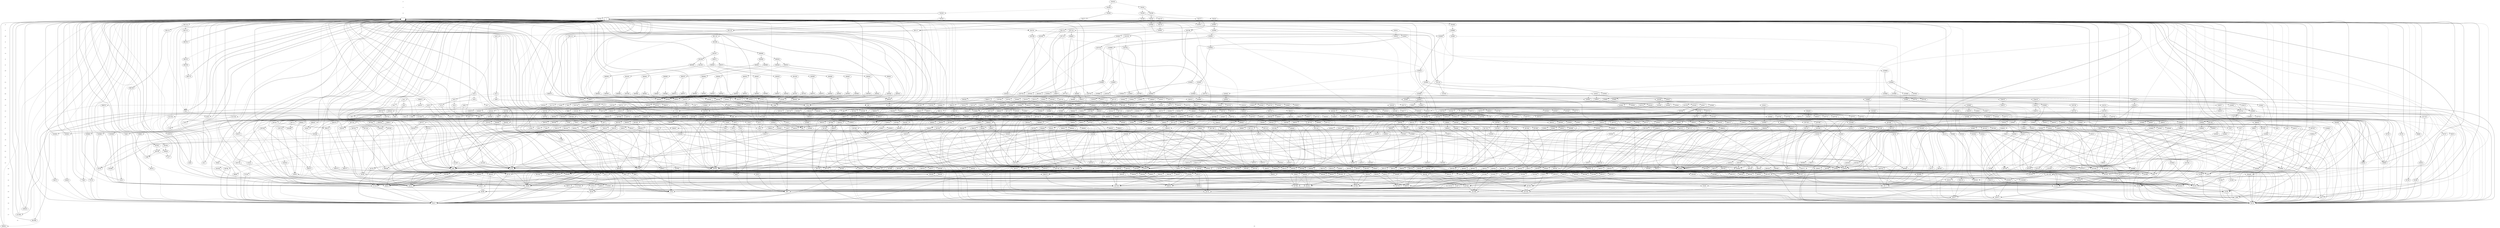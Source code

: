 digraph BDD {
center = true;
{ rank = same; { node [style=invis]; "T" };
 { node [shape=box,fontsize=12]; "0"; }
  { node [shape=box,fontsize=12]; "1"; }
}
{ rank=same; { node [shape=plaintext,fontname="Times Italic",fontsize=12] "41" };"700292";}
{ rank=same; { node [shape=plaintext,fontname="Times Italic",fontsize=12] "13" };"700284";"700291";}
{ rank=same; { node [shape=plaintext,fontname="Times Italic",fontsize=12] "20" };"700280";"700283";"700288";"700290";}
{ rank=same; { node [shape=plaintext,fontname="Times Italic",fontsize=12] "1" };"700273";"700277";"700279";"700281";"700282";"700285";"700287";"700289";}
{ rank=same; { node [shape=plaintext,fontname="Times Italic",fontsize=12] "45" };"629848";"629907";"629912";"691124";"700278";"700286";}
{ rank=same; { node [shape=plaintext,fontname="Times Italic",fontsize=12] "33" };"629691";"629786";"629791";"629888";"629906";"629911";"691117";"691119";"691122";"691123";"691126";"697134";}
{ rank=same; { node [shape=plaintext,fontname="Times Italic",fontsize=12] "169" };"5420";"629560";"629602";"629690";"629785";"629789";"629847";"629887";"629905";"629910";"691115";"691116";"694662";"697133";}
{ rank=same; { node [shape=plaintext,fontname="Times Italic",fontsize=12] "50" };"690782";"691008";}
{ rank=same; { node [shape=plaintext,fontname="Times Italic",fontsize=12] "213" };"629739";"629784";"629899";"629904";}
{ rank=same; { node [shape=plaintext,fontname="Times Italic",fontsize=12] "150" };"690990";"691007";}
{ rank=same; { node [shape=plaintext,fontname="Times Italic",fontsize=12] "58" };"690781";"690956";"690971";"690989";"691006";}
{ rank=same; { node [shape=plaintext,fontname="Times Italic",fontsize=12] "68" };"690780";"690946";"690955";"690963";"690970";"690981";"690988";"690998";"691005";}
{ rank=same; { node [shape=plaintext,fontname="Times Italic",fontsize=12] "349" };"629643";"629689";}
{ rank=same; { node [shape=plaintext,fontname="Times Italic",fontsize=12] "77" };"690779";"690942";"690945";"690951";"690954";"690959";"690962";"690966";"690969";"690976";"690980";"690984";"690987";"690994";"690997";"691001";"691004";}
{ rank=same; { node [shape=plaintext,fontname="Times Italic",fontsize=12] "274" };"142158";"629844";"629846";"629893";"629898";"629901";"629903";}
{ rank=same; { node [shape=plaintext,fontname="Times Italic",fontsize=12] "226" };"690794";}
{ rank=same; { node [shape=plaintext,fontname="Times Italic",fontsize=12] "200" };"5413";"5419";"141828";"629545";"629559";"629582";"629601";"629622";"629642";"629666";"629688";"629694";"629723";"629738";"629768";"629783";"629840";"629845";"629868";"629886";"629889";"629894";"629900";"629902";"690876";"690939";"690941";"690943";"690944";"690948";"690950";"690952";"690953";"690957";"690958";"690960";"690961";"690964";"690965";"690967";"690968";"690974";"690975";"690978";"690979";"690982";"690983";"690985";"690986";"690992";"690993";"690995";"690996";"690999";"691000";"691002";"691003";"694565";"694661";"696873";"697126";}
{ rank=same; { node [shape=plaintext,fontname="Times Italic",fontsize=12] "190" };"5409";"5412";"5415";"5418";"25703";"130535";"140888";"302473";"302487";"629538";"629544";"629551";"629558";"629571";"629581";"629590";"629600";"629613";"629621";"629633";"629641";"629653";"629665";"629676";"629687";"629692";"629693";"629709";"629722";"629730";"629737";"629754";"629767";"629775";"629782";"629843";"629858";"629867";"629876";"629885";"629892";"629897";"690871";"690875";"690903";"690920";"690938";"690940";"690947";"690949";"690977";"690991";"694522";"694564";"694615";"694660";"696843";"696872";"697090";"697125";}
{ rank=same; { node [shape=plaintext,fontname="Times Italic",fontsize=12] "179" };"426";"598";"2259";"2663";"2798";"3096";"3508";"5273";"5274";"5408";"5410";"5411";"5414";"5416";"5417";"25469";"611714";"629534";"629537";"629541";"629543";"629547";"629550";"629554";"629557";"629565";"629570";"629576";"629580";"629585";"629589";"629594";"629599";"629606";"629612";"629617";"629620";"629626";"629632";"629637";"629640";"629647";"629652";"629660";"629664";"629670";"629675";"629683";"629686";"629701";"629708";"629716";"629721";"629726";"629729";"629733";"629736";"629746";"629753";"629761";"629766";"629771";"629774";"629778";"629781";"629841";"629842";"629852";"629857";"629862";"629866";"629871";"629875";"629880";"629884";"629890";"629891";"629895";"629896";"661927";"690870";"690874";"694494";"694521";"694552";"694563";"694579";"694614";"694645";"694659";"696821";"696842";"696864";"696871";"697062";"697089";"697117";"697124";}
{ rank=same; { node [shape=plaintext,fontname="Times Italic",fontsize=12] "116" };"949";"1131";"6421";"6880";"628833";"628847";"628876";"628884";"629182";"629417";"629428";"629532";"629533";"629535";"629536";"629539";"629540";"629542";"629546";"629548";"629549";"629552";"629553";"629555";"629556";"629562";"629564";"629568";"629569";"629574";"629579";"629584";"629588";"629591";"629593";"629597";"629598";"629696";"629700";"629704";"629707";"629712";"629715";"629718";"629720";"629725";"629728";"629732";"629735";"629743";"629745";"629749";"629752";"629757";"629760";"629763";"629765";"629770";"629773";"629777";"629780";"629851";"629855";"629856";"629860";"629865";"629870";"629874";"629877";"629879";"629883";"694493";"694498";"694520";"694526";"694551";"694562";"694578";"694605";"694613";"694636";"694644";"694655";"694658";"695057";"696224";"696569";"696820";"696828";"696841";"696850";"696863";"696870";"697061";"697075";"697088";"697103";"697116";"697123";}
{ rank=same; { node [shape=plaintext,fontname="Times Italic",fontsize=12] "107" };"960";"1136";"4325";"4844";"4861";"4917";"4934";"5012";"5014";"5047";"5049";"5313";"5322";"6231";"612104";"612138";"612408";"612421";"627150";"627214";"628832";"628844";"628846";"628873";"628875";"628883";"629188";"629189";"629247";"629248";"629407";"629408";"629411";"629415";"629419";"629424";"629425";"629429";"629430";"629434";"629435";"629438";"629695";"629698";"629699";"629702";"629703";"629705";"629706";"629710";"629711";"629713";"629714";"629717";"629719";"629724";"629727";"629731";"629734";"629741";"629742";"629744";"629747";"629748";"629750";"629751";"629755";"629756";"629758";"629759";"629762";"629764";"629769";"629772";"629776";"629779";"652970";"694484";"694492";"694495";"694497";"694509";"694519";"694523";"694525";"694537";"694550";"694557";"694561";"694569";"694577";"694591";"694604";"694609";"694612";"694625";"694635";"694640";"694643";"694650";"694654";"694657";"695268";"695301";"695329";"695436";"696568";"696814";"696819";"696827";"696834";"696840";"696849";"696856";"696862";"696869";"697055";"697060";"697068";"697074";"697081";"697087";"697096";"697102";"697109";"697115";"697122";}
{ rank=same; { node [shape=plaintext,fontname="Times Italic",fontsize=12] "97" };"972";"3479";"6230";"6472";"6475";"13025";"13073";"13448";"13506";"13875";"13923";"275967";"629605";"629608";"629611";"629615";"629616";"629619";"629625";"629628";"629631";"629635";"629636";"629639";"629646";"629648";"629651";"629656";"629659";"629662";"629663";"629669";"629671";"629674";"629679";"629682";"629685";"652969";"691184";"691227";"694483";"694486";"694491";"694496";"694503";"694508";"694513";"694518";"694524";"694530";"694536";"694542";"694549";"694553";"694556";"694560";"694568";"694571";"694576";"694584";"694590";"694596";"694603";"694607";"694608";"694610";"694611";"694619";"694624";"694629";"694634";"694638";"694639";"694641";"694642";"694646";"694649";"694653";"694656";"695267";"695300";"695328";"695435";"696567";"696811";"696813";"696816";"696818";"696823";"696826";"696830";"696833";"696836";"696839";"696845";"696848";"696852";"696855";"696858";"696861";"696866";"696868";"697052";"697054";"697057";"697059";"697064";"697067";"697070";"697073";"697077";"697080";"697083";"697086";"697092";"697095";"697098";"697101";"697105";"697108";"697111";"697114";"697119";"697121";}
{ rank=same; { node [shape=plaintext,fontname="Times Italic",fontsize=12] "87" };"981";"1138";"5035";"5037";"5040";"5042";"5107";"5109";"5160";"5161";"5263";"5268";"13447";"13505";"13874";"13922";"58342";"83752";"269486";"269614";"628185";"628191";"629603";"629604";"629607";"629609";"629610";"629614";"629618";"629623";"629624";"629627";"629629";"629630";"629634";"629638";"629644";"629645";"629649";"629650";"629654";"629655";"629657";"629658";"629661";"629667";"629668";"629672";"629673";"629677";"629678";"629680";"629681";"629684";"639214";"639275";"639912";"640041";"645454";"645469";"648014";"648047";"651280";"651450";"667622";"667628";"667793";"667799";"694482";"694490";"694507";"694517";"694535";"694548";"694555";"694559";"694567";"694575";"694589";"694602";"694623";"694633";"694648";"694652";"695327";"695434";"696810";"696812";"696815";"696817";"696822";"696824";"696825";"696829";"696831";"696832";"696835";"696837";"696838";"696844";"696846";"696847";"696851";"696853";"696854";"696857";"696859";"696860";"696865";"696867";"697051";"697053";"697056";"697058";"697063";"697065";"697066";"697069";"697071";"697072";"697076";"697078";"697079";"697082";"697084";"697085";"697091";"697093";"697094";"697097";"697099";"697100";"697104";"697106";"697107";"697110";"697112";"697113";"697118";"697120";}
{ rank=same; { node [shape=plaintext,fontname="Times Italic",fontsize=12] "283" };"1019";"58988";"70462";"84761";"84880";"85022";"85125";"85166";"85651";"93707";"93783";"93792";"93874";"620935";"629014";"629015";"629038";"629039";"629341";"629342";"629364";"629365";"629563";"629566";"629567";"629572";"629573";"629575";"629577";"629578";"629583";"629586";"629587";"629592";"629595";"629596";"629850";"629853";"629854";"629859";"629861";"629863";"629864";"629869";"629872";"629873";"629878";"629881";"629882";}
{ rank=same; { node [shape=plaintext,fontname="Times Italic",fontsize=12] "159" };"1196";}
{ rank=same; { node [shape=plaintext,fontname="Times Italic",fontsize=12] "238" };"591902";"591904";}
{ rank=same; { node [shape=plaintext,fontname="Times Italic",fontsize=12] "232" };"180799";"180830";}
{ rank=same; { node [shape=plaintext,fontname="Times Italic",fontsize=12] "244" };"1399";"1477";}
{ rank=same; { node [shape=plaintext,fontname="Times Italic",fontsize=12] "343" };"4506";"4511";"62432";"78043";"89859";"93904";"93934";"188662";"206372";"206386";"612407";"612420";"619650";"619760";"620618";"620728";"629148";"629152";"629154";"629157";"629159";"629164";"629166";"629169";"629171";"629204";"629210";"629212";"629215";"629217";"629222";"629224";"629227";"629229";"629697";"629740";}
{ rank=same; { node [shape=plaintext,fontname="Times Italic",fontsize=12] "264" };"4516";"4560";"56729";"56783";"68232";"68796";"81490";"81571";"82426";"82998";"617911";"622454";"622505";"622515";"622539";"623476";"623508";"623518";"623530";"626858";"626886";"628834";"628836";"628840";"628843";"628845";"628850";"628860";"628862";"628872";"628874";"652895";"652961";"653271";"653392";"655634";"655682";"662558";"662568";"662646";"662656";"691149";"691157";"691210";"691218";"694481";"694487";"694488";"694489";"694500";"694502";"694504";"694506";"694511";"694512";"694514";"694516";"694527";"694529";"694532";"694534";"694539";"694541";"694544";"694545";"694547";"694554";"694558";"694566";"694572";"694573";"694574";"694581";"694583";"694586";"694588";"694593";"694595";"694598";"694599";"694601";"694606";"694616";"694618";"694620";"694622";"694627";"694628";"694630";"694632";"694637";"694647";"694651";"695260";"695271";"695274";"695281";"695284";"695293";"695305";"695308";"695313";"695316";"695320";"695356";"695359";"695364";"695367";"695371";"695378";"695385";"695387";"695397";"695400";"695407";"695410";"695417";"695424";"695426";}
{ rank=same; { node [shape=plaintext,fontname="Times Italic",fontsize=12] "257" };"4519";"4561";"6943";"6947";"8663";"8674";"56272";"56719";"58194";"58204";"66849";"67536";"80737";"81428";"81492";"81573";"622452";"622503";"622559";"622569";"622574";"622578";"622591";"622650";"622673";"622677";"652448";"652601";"652894";"652960";"662276";"662324";"662547";"662564";"662577";"662598";"662633";"662652";"691148";"691156";"691193";"691217";"694485";"694499";"694501";"694505";"694510";"694515";"694528";"694531";"694533";"694538";"694540";"694543";"694546";"694570";"694580";"694582";"694585";"694587";"694592";"694594";"694597";"694600";"694617";"694621";"694626";"694631";"695263";"695280";"695296";"695304";"695315";"695319";"695355";"695366";"695370";"695384";"695406";"695423";}
{ rank=same; { node [shape=plaintext,fontname="Times Italic",fontsize=12] "303" };"4522";"64045";"64073";"76733";"77862";"92268";"92286";"92306";"93706";"629272";"629278";"629281";"629283";"629288";"629298";"629309";"629311";}
{ rank=same; { node [shape=plaintext,fontname="Times Italic",fontsize=12] "270" };"56252";"56297";"56306";"56699";"66829";"66873";"66928";"67516";"67560";"67615";"80717";"80771";"80828";"81408";"81461";"81502";"81542";"81583";"647907";"647929";"647935";"647943";"647962";"647981";"648025";"648031";"652853";"652911";}
{ rank=same; { node [shape=plaintext,fontname="Times Italic",fontsize=12] "250" };"4794";"4891";"56238";"56296";"80703";"81394";"622556";"622568";}
{ rank=same; { node [shape=plaintext,fontname="Times Italic",fontsize=12] "294" };"4797";"4896";"629271";"629277";}
{ rank=same; { node [shape=plaintext,fontname="Times Italic",fontsize=12] "330" };"56237";"80702";}
{ rank=same; { node [shape=plaintext,fontname="Times Italic",fontsize=12] "311" };"439619";}
{ rank=same; { node [shape=plaintext,fontname="Times Italic",fontsize=12] "317" };"611695";}
{ rank=same; { node [shape=plaintext,fontname="Times Italic",fontsize=12] "322" };"661908";}
{ rank=same; { node [shape=plaintext,fontname="Times Italic",fontsize=12] "326" };"690851";}
edge [style = invis]; {"41" -> "13" -> "20" -> "1" -> "45" -> "33" -> "169" -> "50" -> "213" -> "150" -> "58" -> "68" -> "349" -> "77" -> "274" -> "226" -> "200" -> "190" -> "179" -> "116" -> "107" -> "97" -> "87" -> "283" -> "159" -> "238" -> "232" -> "244" -> "343" -> "264" -> "257" -> "303" -> "270" -> "250" -> "294" -> "330" -> "311" -> "317" -> "322" -> "326" -> "T"; }
"426" -> "1" [style=solid,arrowsize=".75"];
"426" -> "0" [style=dashed,arrowsize=".75"];
"598" -> "0" [style=solid,arrowsize=".75"];
"598" -> "1" [style=dashed,arrowsize=".75"];
"949" -> "1" [style=solid,arrowsize=".75"];
"949" -> "0" [style=dashed,arrowsize=".75"];
"960" -> "1" [style=solid,arrowsize=".75"];
"960" -> "0" [style=dashed,arrowsize=".75"];
"972" -> "1" [style=solid,arrowsize=".75"];
"972" -> "0" [style=dashed,arrowsize=".75"];
"981" -> "1" [style=solid,arrowsize=".75"];
"981" -> "0" [style=dashed,arrowsize=".75"];
"1019" -> "1" [style=solid,arrowsize=".75"];
"1019" -> "0" [style=dashed,arrowsize=".75"];
"1131" -> "0" [style=solid,arrowsize=".75"];
"1131" -> "1" [style=dashed,arrowsize=".75"];
"1136" -> "0" [style=solid,arrowsize=".75"];
"1136" -> "1" [style=dashed,arrowsize=".75"];
"1138" -> "0" [style=solid,arrowsize=".75"];
"1138" -> "1" [style=dashed,arrowsize=".75"];
"1196" -> "1" [style=solid,arrowsize=".75"];
"1196" -> "0" [style=dashed,arrowsize=".75"];
"1399" -> "1" [style=solid,arrowsize=".75"];
"1399" -> "0" [style=dashed,arrowsize=".75"];
"1477" -> "0" [style=solid,arrowsize=".75"];
"1477" -> "1" [style=dashed,arrowsize=".75"];
"2259" -> "1" [style=solid,arrowsize=".75"];
"2259" -> "972" [style=dashed,arrowsize=".75"];
"2663" -> "1196" [style=solid,arrowsize=".75"];
"2663" -> "0" [style=dashed,arrowsize=".75"];
"2798" -> "1" [style=solid,arrowsize=".75"];
"2798" -> "981" [style=dashed,arrowsize=".75"];
"3096" -> "0" [style=solid,arrowsize=".75"];
"3096" -> "981" [style=dashed,arrowsize=".75"];
"3479" -> "0" [style=solid,arrowsize=".75"];
"3479" -> "1138" [style=dashed,arrowsize=".75"];
"3508" -> "0" [style=solid,arrowsize=".75"];
"3508" -> "972" [style=dashed,arrowsize=".75"];
"4325" -> "0" [style=solid,arrowsize=".75"];
"4325" -> "3479" [style=dashed,arrowsize=".75"];
"4506" -> "1" [style=solid,arrowsize=".75"];
"4506" -> "0" [style=dashed,arrowsize=".75"];
"4511" -> "0" [style=solid,arrowsize=".75"];
"4511" -> "1" [style=dashed,arrowsize=".75"];
"4516" -> "1" [style=solid,arrowsize=".75"];
"4516" -> "0" [style=dashed,arrowsize=".75"];
"4519" -> "1" [style=solid,arrowsize=".75"];
"4519" -> "0" [style=dashed,arrowsize=".75"];
"4522" -> "1" [style=solid,arrowsize=".75"];
"4522" -> "0" [style=dashed,arrowsize=".75"];
"4560" -> "0" [style=solid,arrowsize=".75"];
"4560" -> "1" [style=dashed,arrowsize=".75"];
"4561" -> "0" [style=solid,arrowsize=".75"];
"4561" -> "1" [style=dashed,arrowsize=".75"];
"4794" -> "1" [style=solid,arrowsize=".75"];
"4794" -> "0" [style=dashed,arrowsize=".75"];
"4797" -> "1" [style=solid,arrowsize=".75"];
"4797" -> "0" [style=dashed,arrowsize=".75"];
"4844" -> "4516" [style=solid,arrowsize=".75"];
"4844" -> "0" [style=dashed,arrowsize=".75"];
"4861" -> "0" [style=solid,arrowsize=".75"];
"4861" -> "4516" [style=dashed,arrowsize=".75"];
"4891" -> "0" [style=solid,arrowsize=".75"];
"4891" -> "1" [style=dashed,arrowsize=".75"];
"4896" -> "0" [style=solid,arrowsize=".75"];
"4896" -> "1" [style=dashed,arrowsize=".75"];
"4917" -> "4560" [style=solid,arrowsize=".75"];
"4917" -> "0" [style=dashed,arrowsize=".75"];
"4934" -> "0" [style=solid,arrowsize=".75"];
"4934" -> "4560" [style=dashed,arrowsize=".75"];
"5012" -> "4516" [style=solid,arrowsize=".75"];
"5012" -> "1" [style=dashed,arrowsize=".75"];
"5014" -> "4560" [style=solid,arrowsize=".75"];
"5014" -> "1" [style=dashed,arrowsize=".75"];
"5035" -> "1" [style=solid,arrowsize=".75"];
"5035" -> "4519" [style=dashed,arrowsize=".75"];
"5037" -> "1" [style=solid,arrowsize=".75"];
"5037" -> "4561" [style=dashed,arrowsize=".75"];
"5040" -> "1" [style=solid,arrowsize=".75"];
"5040" -> "4794" [style=dashed,arrowsize=".75"];
"5042" -> "1" [style=solid,arrowsize=".75"];
"5042" -> "4891" [style=dashed,arrowsize=".75"];
"5047" -> "1" [style=solid,arrowsize=".75"];
"5047" -> "4516" [style=dashed,arrowsize=".75"];
"5049" -> "1" [style=solid,arrowsize=".75"];
"5049" -> "4560" [style=dashed,arrowsize=".75"];
"5107" -> "4561" [style=solid,arrowsize=".75"];
"5107" -> "0" [style=dashed,arrowsize=".75"];
"5109" -> "4891" [style=solid,arrowsize=".75"];
"5109" -> "0" [style=dashed,arrowsize=".75"];
"5160" -> "4519" [style=solid,arrowsize=".75"];
"5160" -> "0" [style=dashed,arrowsize=".75"];
"5161" -> "4794" [style=solid,arrowsize=".75"];
"5161" -> "0" [style=dashed,arrowsize=".75"];
"5263" -> "4891" [style=solid,arrowsize=".75"];
"5263" -> "1" [style=dashed,arrowsize=".75"];
"5268" -> "4794" [style=solid,arrowsize=".75"];
"5268" -> "1" [style=dashed,arrowsize=".75"];
"5273" -> "1136" [style=solid,arrowsize=".75"];
"5273" -> "5014" [style=dashed,arrowsize=".75"];
"5274" -> "5012" [style=solid,arrowsize=".75"];
"5274" -> "1" [style=dashed,arrowsize=".75"];
"5313" -> "4516" [style=solid,arrowsize=".75"];
"5313" -> "4560" [style=dashed,arrowsize=".75"];
"5322" -> "4560" [style=solid,arrowsize=".75"];
"5322" -> "4516" [style=dashed,arrowsize=".75"];
"5408" -> "4861" [style=solid,arrowsize=".75"];
"5408" -> "5322" [style=dashed,arrowsize=".75"];
"5409" -> "5273" [style=solid,arrowsize=".75"];
"5409" -> "5408" [style=dashed,arrowsize=".75"];
"5410" -> "4934" [style=solid,arrowsize=".75"];
"5410" -> "4560" [style=dashed,arrowsize=".75"];
"5411" -> "0" [style=solid,arrowsize=".75"];
"5411" -> "4917" [style=dashed,arrowsize=".75"];
"5412" -> "5410" [style=solid,arrowsize=".75"];
"5412" -> "5411" [style=dashed,arrowsize=".75"];
"5413" -> "5409" [style=solid,arrowsize=".75"];
"5413" -> "5412" [style=dashed,arrowsize=".75"];
"5414" -> "4516" [style=solid,arrowsize=".75"];
"5414" -> "5047" [style=dashed,arrowsize=".75"];
"5415" -> "5274" [style=solid,arrowsize=".75"];
"5415" -> "5414" [style=dashed,arrowsize=".75"];
"5416" -> "5313" [style=solid,arrowsize=".75"];
"5416" -> "5049" [style=dashed,arrowsize=".75"];
"5417" -> "4844" [style=solid,arrowsize=".75"];
"5417" -> "960" [style=dashed,arrowsize=".75"];
"5418" -> "5416" [style=solid,arrowsize=".75"];
"5418" -> "5417" [style=dashed,arrowsize=".75"];
"5419" -> "5415" [style=solid,arrowsize=".75"];
"5419" -> "5418" [style=dashed,arrowsize=".75"];
"5420" -> "5413" [style=solid,arrowsize=".75"];
"5420" -> "5419" [style=dashed,arrowsize=".75"];
"6230" -> "1" [style=solid,arrowsize=".75"];
"6230" -> "981" [style=dashed,arrowsize=".75"];
"6231" -> "1" [style=solid,arrowsize=".75"];
"6231" -> "6230" [style=dashed,arrowsize=".75"];
"6421" -> "0" [style=solid,arrowsize=".75"];
"6421" -> "4325" [style=dashed,arrowsize=".75"];
"6472" -> "1" [style=solid,arrowsize=".75"];
"6472" -> "5040" [style=dashed,arrowsize=".75"];
"6475" -> "1" [style=solid,arrowsize=".75"];
"6475" -> "5042" [style=dashed,arrowsize=".75"];
"6880" -> "6231" [style=solid,arrowsize=".75"];
"6880" -> "4325" [style=dashed,arrowsize=".75"];
"6943" -> "0" [style=solid,arrowsize=".75"];
"6943" -> "4891" [style=dashed,arrowsize=".75"];
"6947" -> "4794" [style=solid,arrowsize=".75"];
"6947" -> "0" [style=dashed,arrowsize=".75"];
"8663" -> "1" [style=solid,arrowsize=".75"];
"8663" -> "4794" [style=dashed,arrowsize=".75"];
"8674" -> "4891" [style=solid,arrowsize=".75"];
"8674" -> "1" [style=dashed,arrowsize=".75"];
"13025" -> "6943" [style=solid,arrowsize=".75"];
"13025" -> "4891" [style=dashed,arrowsize=".75"];
"13073" -> "6947" [style=solid,arrowsize=".75"];
"13073" -> "4794" [style=dashed,arrowsize=".75"];
"13447" -> "1" [style=solid,arrowsize=".75"];
"13447" -> "6943" [style=dashed,arrowsize=".75"];
"13448" -> "5042" [style=solid,arrowsize=".75"];
"13448" -> "13447" [style=dashed,arrowsize=".75"];
"13505" -> "1" [style=solid,arrowsize=".75"];
"13505" -> "6947" [style=dashed,arrowsize=".75"];
"13506" -> "5040" [style=solid,arrowsize=".75"];
"13506" -> "13505" [style=dashed,arrowsize=".75"];
"13874" -> "6943" [style=solid,arrowsize=".75"];
"13874" -> "1" [style=dashed,arrowsize=".75"];
"13875" -> "13874" [style=solid,arrowsize=".75"];
"13875" -> "5263" [style=dashed,arrowsize=".75"];
"13922" -> "6947" [style=solid,arrowsize=".75"];
"13922" -> "1" [style=dashed,arrowsize=".75"];
"13923" -> "13922" [style=solid,arrowsize=".75"];
"13923" -> "5268" [style=dashed,arrowsize=".75"];
"25469" -> "1196" [style=solid,arrowsize=".75"];
"25469" -> "1" [style=dashed,arrowsize=".75"];
"25703" -> "2798" [style=solid,arrowsize=".75"];
"25703" -> "0" [style=dashed,arrowsize=".75"];
"56237" -> "1" [style=solid,arrowsize=".75"];
"56237" -> "0" [style=dashed,arrowsize=".75"];
"56238" -> "0" [style=solid,arrowsize=".75"];
"56238" -> "56237" [style=dashed,arrowsize=".75"];
"56252" -> "0" [style=solid,arrowsize=".75"];
"56252" -> "56237" [style=dashed,arrowsize=".75"];
"56272" -> "0" [style=solid,arrowsize=".75"];
"56272" -> "56237" [style=dashed,arrowsize=".75"];
"56296" -> "56237" [style=solid,arrowsize=".75"];
"56296" -> "0" [style=dashed,arrowsize=".75"];
"56297" -> "0" [style=solid,arrowsize=".75"];
"56297" -> "56296" [style=dashed,arrowsize=".75"];
"56306" -> "56238" [style=solid,arrowsize=".75"];
"56306" -> "0" [style=dashed,arrowsize=".75"];
"56699" -> "56237" [style=solid,arrowsize=".75"];
"56699" -> "0" [style=dashed,arrowsize=".75"];
"56719" -> "56237" [style=solid,arrowsize=".75"];
"56719" -> "0" [style=dashed,arrowsize=".75"];
"56729" -> "56237" [style=solid,arrowsize=".75"];
"56729" -> "0" [style=dashed,arrowsize=".75"];
"56783" -> "0" [style=solid,arrowsize=".75"];
"56783" -> "56237" [style=dashed,arrowsize=".75"];
"58194" -> "0" [style=solid,arrowsize=".75"];
"58194" -> "56699" [style=dashed,arrowsize=".75"];
"58204" -> "56252" [style=solid,arrowsize=".75"];
"58204" -> "0" [style=dashed,arrowsize=".75"];
"58342" -> "0" [style=solid,arrowsize=".75"];
"58342" -> "56237" [style=dashed,arrowsize=".75"];
"58988" -> "56237" [style=solid,arrowsize=".75"];
"58988" -> "0" [style=dashed,arrowsize=".75"];
"62432" -> "0" [style=solid,arrowsize=".75"];
"62432" -> "56237" [style=dashed,arrowsize=".75"];
"64045" -> "56237" [style=solid,arrowsize=".75"];
"64045" -> "0" [style=dashed,arrowsize=".75"];
"64073" -> "0" [style=solid,arrowsize=".75"];
"64073" -> "56237" [style=dashed,arrowsize=".75"];
"66829" -> "1" [style=solid,arrowsize=".75"];
"66829" -> "56237" [style=dashed,arrowsize=".75"];
"66849" -> "1" [style=solid,arrowsize=".75"];
"66849" -> "56237" [style=dashed,arrowsize=".75"];
"66873" -> "4794" [style=solid,arrowsize=".75"];
"66873" -> "56296" [style=dashed,arrowsize=".75"];
"66928" -> "4891" [style=solid,arrowsize=".75"];
"66928" -> "56238" [style=dashed,arrowsize=".75"];
"67516" -> "56237" [style=solid,arrowsize=".75"];
"67516" -> "1" [style=dashed,arrowsize=".75"];
"67536" -> "56237" [style=solid,arrowsize=".75"];
"67536" -> "1" [style=dashed,arrowsize=".75"];
"67560" -> "56296" [style=solid,arrowsize=".75"];
"67560" -> "4794" [style=dashed,arrowsize=".75"];
"67615" -> "56238" [style=solid,arrowsize=".75"];
"67615" -> "4891" [style=dashed,arrowsize=".75"];
"68232" -> "1" [style=solid,arrowsize=".75"];
"68232" -> "56237" [style=dashed,arrowsize=".75"];
"68796" -> "56237" [style=solid,arrowsize=".75"];
"68796" -> "1" [style=dashed,arrowsize=".75"];
"70462" -> "1" [style=solid,arrowsize=".75"];
"70462" -> "56237" [style=dashed,arrowsize=".75"];
"76733" -> "56237" [style=solid,arrowsize=".75"];
"76733" -> "1" [style=dashed,arrowsize=".75"];
"77862" -> "1" [style=solid,arrowsize=".75"];
"77862" -> "56237" [style=dashed,arrowsize=".75"];
"78043" -> "56237" [style=solid,arrowsize=".75"];
"78043" -> "1" [style=dashed,arrowsize=".75"];
"80702" -> "0" [style=solid,arrowsize=".75"];
"80702" -> "1" [style=dashed,arrowsize=".75"];
"80703" -> "0" [style=solid,arrowsize=".75"];
"80703" -> "80702" [style=dashed,arrowsize=".75"];
"80717" -> "0" [style=solid,arrowsize=".75"];
"80717" -> "80702" [style=dashed,arrowsize=".75"];
"80737" -> "0" [style=solid,arrowsize=".75"];
"80737" -> "80702" [style=dashed,arrowsize=".75"];
"80771" -> "80703" [style=solid,arrowsize=".75"];
"80771" -> "4891" [style=dashed,arrowsize=".75"];
"80828" -> "4891" [style=solid,arrowsize=".75"];
"80828" -> "80703" [style=dashed,arrowsize=".75"];
"81394" -> "80702" [style=solid,arrowsize=".75"];
"81394" -> "0" [style=dashed,arrowsize=".75"];
"81408" -> "80702" [style=solid,arrowsize=".75"];
"81408" -> "0" [style=dashed,arrowsize=".75"];
"81428" -> "80702" [style=solid,arrowsize=".75"];
"81428" -> "0" [style=dashed,arrowsize=".75"];
"81461" -> "81394" [style=solid,arrowsize=".75"];
"81461" -> "4794" [style=dashed,arrowsize=".75"];
"81490" -> "80702" [style=solid,arrowsize=".75"];
"81490" -> "1" [style=dashed,arrowsize=".75"];
"81492" -> "80702" [style=solid,arrowsize=".75"];
"81492" -> "1" [style=dashed,arrowsize=".75"];
"81502" -> "80702" [style=solid,arrowsize=".75"];
"81502" -> "1" [style=dashed,arrowsize=".75"];
"81542" -> "4794" [style=solid,arrowsize=".75"];
"81542" -> "81394" [style=dashed,arrowsize=".75"];
"81571" -> "1" [style=solid,arrowsize=".75"];
"81571" -> "80702" [style=dashed,arrowsize=".75"];
"81573" -> "1" [style=solid,arrowsize=".75"];
"81573" -> "80702" [style=dashed,arrowsize=".75"];
"81583" -> "1" [style=solid,arrowsize=".75"];
"81583" -> "80702" [style=dashed,arrowsize=".75"];
"82426" -> "0" [style=solid,arrowsize=".75"];
"82426" -> "80702" [style=dashed,arrowsize=".75"];
"82998" -> "80702" [style=solid,arrowsize=".75"];
"82998" -> "0" [style=dashed,arrowsize=".75"];
"83752" -> "80702" [style=solid,arrowsize=".75"];
"83752" -> "0" [style=dashed,arrowsize=".75"];
"84761" -> "80717" [style=solid,arrowsize=".75"];
"84761" -> "80702" [style=dashed,arrowsize=".75"];
"84880" -> "0" [style=solid,arrowsize=".75"];
"84880" -> "80702" [style=dashed,arrowsize=".75"];
"85022" -> "80702" [style=solid,arrowsize=".75"];
"85022" -> "81502" [style=dashed,arrowsize=".75"];
"85125" -> "80702" [style=solid,arrowsize=".75"];
"85125" -> "81583" [style=dashed,arrowsize=".75"];
"85166" -> "80702" [style=solid,arrowsize=".75"];
"85166" -> "1" [style=dashed,arrowsize=".75"];
"85651" -> "81408" [style=solid,arrowsize=".75"];
"85651" -> "80702" [style=dashed,arrowsize=".75"];
"89859" -> "1" [style=solid,arrowsize=".75"];
"89859" -> "80702" [style=dashed,arrowsize=".75"];
"92268" -> "80702" [style=solid,arrowsize=".75"];
"92268" -> "0" [style=dashed,arrowsize=".75"];
"92286" -> "80702" [style=solid,arrowsize=".75"];
"92286" -> "1" [style=dashed,arrowsize=".75"];
"92306" -> "1" [style=solid,arrowsize=".75"];
"92306" -> "80702" [style=dashed,arrowsize=".75"];
"93706" -> "0" [style=solid,arrowsize=".75"];
"93706" -> "80702" [style=dashed,arrowsize=".75"];
"93707" -> "93706" [style=solid,arrowsize=".75"];
"93707" -> "80702" [style=dashed,arrowsize=".75"];
"93783" -> "80702" [style=solid,arrowsize=".75"];
"93783" -> "92286" [style=dashed,arrowsize=".75"];
"93792" -> "80702" [style=solid,arrowsize=".75"];
"93792" -> "92306" [style=dashed,arrowsize=".75"];
"93874" -> "92268" [style=solid,arrowsize=".75"];
"93874" -> "80702" [style=dashed,arrowsize=".75"];
"93904" -> "80702" [style=solid,arrowsize=".75"];
"93904" -> "1" [style=dashed,arrowsize=".75"];
"93934" -> "80702" [style=solid,arrowsize=".75"];
"93934" -> "0" [style=dashed,arrowsize=".75"];
"130535" -> "2798" [style=solid,arrowsize=".75"];
"130535" -> "1" [style=dashed,arrowsize=".75"];
"140888" -> "80702" [style=solid,arrowsize=".75"];
"140888" -> "0" [style=dashed,arrowsize=".75"];
"141828" -> "80702" [style=solid,arrowsize=".75"];
"141828" -> "0" [style=dashed,arrowsize=".75"];
"142158" -> "141828" [style=solid,arrowsize=".75"];
"142158" -> "140888" [style=dashed,arrowsize=".75"];
"180799" -> "1399" [style=solid,arrowsize=".75"];
"180799" -> "1477" [style=dashed,arrowsize=".75"];
"180830" -> "1477" [style=solid,arrowsize=".75"];
"180830" -> "1399" [style=dashed,arrowsize=".75"];
"188662" -> "0" [style=solid,arrowsize=".75"];
"188662" -> "80702" [style=dashed,arrowsize=".75"];
"206372" -> "56237" [style=solid,arrowsize=".75"];
"206372" -> "80702" [style=dashed,arrowsize=".75"];
"206386" -> "80702" [style=solid,arrowsize=".75"];
"206386" -> "56237" [style=dashed,arrowsize=".75"];
"269486" -> "80702" [style=solid,arrowsize=".75"];
"269486" -> "56237" [style=dashed,arrowsize=".75"];
"269614" -> "56237" [style=solid,arrowsize=".75"];
"269614" -> "80702" [style=dashed,arrowsize=".75"];
"275967" -> "981" [style=solid,arrowsize=".75"];
"275967" -> "269614" [style=dashed,arrowsize=".75"];
"302473" -> "3096" [style=solid,arrowsize=".75"];
"302473" -> "0" [style=dashed,arrowsize=".75"];
"302487" -> "3096" [style=solid,arrowsize=".75"];
"302487" -> "598" [style=dashed,arrowsize=".75"];
"439619" -> "1" [style=solid,arrowsize=".75"];
"439619" -> "0" [style=dashed,arrowsize=".75"];
"591902" -> "180799" [style=solid,arrowsize=".75"];
"591902" -> "180830" [style=dashed,arrowsize=".75"];
"591904" -> "180830" [style=solid,arrowsize=".75"];
"591904" -> "180799" [style=dashed,arrowsize=".75"];
"611695" -> "1" [style=solid,arrowsize=".75"];
"611695" -> "0" [style=dashed,arrowsize=".75"];
"611714" -> "439619" [style=solid,arrowsize=".75"];
"611714" -> "949" [style=dashed,arrowsize=".75"];
"612104" -> "4506" [style=solid,arrowsize=".75"];
"612104" -> "0" [style=dashed,arrowsize=".75"];
"612138" -> "4511" [style=solid,arrowsize=".75"];
"612138" -> "0" [style=dashed,arrowsize=".75"];
"612407" -> "4560" [style=solid,arrowsize=".75"];
"612407" -> "4516" [style=dashed,arrowsize=".75"];
"612408" -> "612407" [style=solid,arrowsize=".75"];
"612408" -> "0" [style=dashed,arrowsize=".75"];
"612420" -> "4516" [style=solid,arrowsize=".75"];
"612420" -> "4560" [style=dashed,arrowsize=".75"];
"612421" -> "612420" [style=solid,arrowsize=".75"];
"612421" -> "0" [style=dashed,arrowsize=".75"];
"617911" -> "4891" [style=solid,arrowsize=".75"];
"617911" -> "4794" [style=dashed,arrowsize=".75"];
"619650" -> "81502" [style=solid,arrowsize=".75"];
"619650" -> "80717" [style=dashed,arrowsize=".75"];
"619760" -> "81583" [style=solid,arrowsize=".75"];
"619760" -> "81408" [style=dashed,arrowsize=".75"];
"620618" -> "56699" [style=solid,arrowsize=".75"];
"620618" -> "66829" [style=dashed,arrowsize=".75"];
"620728" -> "56252" [style=solid,arrowsize=".75"];
"620728" -> "67516" [style=dashed,arrowsize=".75"];
"620935" -> "1" [style=solid,arrowsize=".75"];
"620935" -> "64073" [style=dashed,arrowsize=".75"];
"622452" -> "80702" [style=solid,arrowsize=".75"];
"622452" -> "56237" [style=dashed,arrowsize=".75"];
"622454" -> "4561" [style=solid,arrowsize=".75"];
"622454" -> "622452" [style=dashed,arrowsize=".75"];
"622503" -> "56237" [style=solid,arrowsize=".75"];
"622503" -> "80702" [style=dashed,arrowsize=".75"];
"622505" -> "622503" [style=solid,arrowsize=".75"];
"622505" -> "4519" [style=dashed,arrowsize=".75"];
"622515" -> "622503" [style=solid,arrowsize=".75"];
"622515" -> "4561" [style=dashed,arrowsize=".75"];
"622539" -> "4519" [style=solid,arrowsize=".75"];
"622539" -> "622452" [style=dashed,arrowsize=".75"];
"622556" -> "80702" [style=solid,arrowsize=".75"];
"622556" -> "56237" [style=dashed,arrowsize=".75"];
"622559" -> "4891" [style=solid,arrowsize=".75"];
"622559" -> "622556" [style=dashed,arrowsize=".75"];
"622568" -> "56237" [style=solid,arrowsize=".75"];
"622568" -> "80702" [style=dashed,arrowsize=".75"];
"622569" -> "622568" [style=solid,arrowsize=".75"];
"622569" -> "4891" [style=dashed,arrowsize=".75"];
"622574" -> "622556" [style=solid,arrowsize=".75"];
"622574" -> "4794" [style=dashed,arrowsize=".75"];
"622578" -> "4794" [style=solid,arrowsize=".75"];
"622578" -> "622568" [style=dashed,arrowsize=".75"];
"622591" -> "4794" [style=solid,arrowsize=".75"];
"622591" -> "622556" [style=dashed,arrowsize=".75"];
"622650" -> "622568" [style=solid,arrowsize=".75"];
"622650" -> "4794" [style=dashed,arrowsize=".75"];
"622673" -> "4891" [style=solid,arrowsize=".75"];
"622673" -> "622568" [style=dashed,arrowsize=".75"];
"622677" -> "622556" [style=solid,arrowsize=".75"];
"622677" -> "4891" [style=dashed,arrowsize=".75"];
"623476" -> "4519" [style=solid,arrowsize=".75"];
"623476" -> "622503" [style=dashed,arrowsize=".75"];
"623508" -> "622452" [style=solid,arrowsize=".75"];
"623508" -> "4561" [style=dashed,arrowsize=".75"];
"623518" -> "622452" [style=solid,arrowsize=".75"];
"623518" -> "4519" [style=dashed,arrowsize=".75"];
"623530" -> "4561" [style=solid,arrowsize=".75"];
"623530" -> "622503" [style=dashed,arrowsize=".75"];
"626858" -> "0" [style=solid,arrowsize=".75"];
"626858" -> "81502" [style=dashed,arrowsize=".75"];
"626886" -> "81583" [style=solid,arrowsize=".75"];
"626886" -> "0" [style=dashed,arrowsize=".75"];
"627150" -> "93904" [style=solid,arrowsize=".75"];
"627150" -> "93934" [style=dashed,arrowsize=".75"];
"627214" -> "188662" [style=solid,arrowsize=".75"];
"627214" -> "89859" [style=dashed,arrowsize=".75"];
"628185" -> "0" [style=solid,arrowsize=".75"];
"628185" -> "56238" [style=dashed,arrowsize=".75"];
"628191" -> "0" [style=solid,arrowsize=".75"];
"628191" -> "56296" [style=dashed,arrowsize=".75"];
"628832" -> "56237" [style=solid,arrowsize=".75"];
"628832" -> "80702" [style=dashed,arrowsize=".75"];
"628833" -> "960" [style=solid,arrowsize=".75"];
"628833" -> "628832" [style=dashed,arrowsize=".75"];
"628834" -> "80717" [style=solid,arrowsize=".75"];
"628834" -> "66829" [style=dashed,arrowsize=".75"];
"628836" -> "80702" [style=solid,arrowsize=".75"];
"628836" -> "56237" [style=dashed,arrowsize=".75"];
"628840" -> "56699" [style=solid,arrowsize=".75"];
"628840" -> "81502" [style=dashed,arrowsize=".75"];
"628843" -> "66829" [style=solid,arrowsize=".75"];
"628843" -> "80717" [style=dashed,arrowsize=".75"];
"628844" -> "628843" [style=solid,arrowsize=".75"];
"628844" -> "628834" [style=dashed,arrowsize=".75"];
"628845" -> "81502" [style=solid,arrowsize=".75"];
"628845" -> "56699" [style=dashed,arrowsize=".75"];
"628846" -> "628840" [style=solid,arrowsize=".75"];
"628846" -> "628845" [style=dashed,arrowsize=".75"];
"628847" -> "628844" [style=solid,arrowsize=".75"];
"628847" -> "628846" [style=dashed,arrowsize=".75"];
"628850" -> "81583" [style=solid,arrowsize=".75"];
"628850" -> "56252" [style=dashed,arrowsize=".75"];
"628860" -> "67516" [style=solid,arrowsize=".75"];
"628860" -> "81408" [style=dashed,arrowsize=".75"];
"628862" -> "56237" [style=solid,arrowsize=".75"];
"628862" -> "80702" [style=dashed,arrowsize=".75"];
"628872" -> "81408" [style=solid,arrowsize=".75"];
"628872" -> "67516" [style=dashed,arrowsize=".75"];
"628873" -> "628872" [style=solid,arrowsize=".75"];
"628873" -> "628860" [style=dashed,arrowsize=".75"];
"628874" -> "56252" [style=solid,arrowsize=".75"];
"628874" -> "81583" [style=dashed,arrowsize=".75"];
"628875" -> "628850" [style=solid,arrowsize=".75"];
"628875" -> "628874" [style=dashed,arrowsize=".75"];
"628876" -> "628873" [style=solid,arrowsize=".75"];
"628876" -> "628875" [style=dashed,arrowsize=".75"];
"628883" -> "80702" [style=solid,arrowsize=".75"];
"628883" -> "56237" [style=dashed,arrowsize=".75"];
"628884" -> "628883" [style=solid,arrowsize=".75"];
"628884" -> "960" [style=dashed,arrowsize=".75"];
"629014" -> "628834" [style=solid,arrowsize=".75"];
"629014" -> "628845" [style=dashed,arrowsize=".75"];
"629015" -> "628843" [style=solid,arrowsize=".75"];
"629015" -> "628840" [style=dashed,arrowsize=".75"];
"629038" -> "628860" [style=solid,arrowsize=".75"];
"629038" -> "628874" [style=dashed,arrowsize=".75"];
"629039" -> "628872" [style=solid,arrowsize=".75"];
"629039" -> "628850" [style=dashed,arrowsize=".75"];
"629148" -> "628862" [style=solid,arrowsize=".75"];
"629148" -> "628836" [style=dashed,arrowsize=".75"];
"629152" -> "628862" [style=solid,arrowsize=".75"];
"629152" -> "4516" [style=dashed,arrowsize=".75"];
"629154" -> "56699" [style=solid,arrowsize=".75"];
"629154" -> "81502" [style=dashed,arrowsize=".75"];
"629157" -> "628840" [style=solid,arrowsize=".75"];
"629157" -> "628843" [style=dashed,arrowsize=".75"];
"629159" -> "628840" [style=solid,arrowsize=".75"];
"629159" -> "628845" [style=dashed,arrowsize=".75"];
"629164" -> "628836" [style=solid,arrowsize=".75"];
"629164" -> "4560" [style=dashed,arrowsize=".75"];
"629166" -> "56252" [style=solid,arrowsize=".75"];
"629166" -> "81583" [style=dashed,arrowsize=".75"];
"629169" -> "628845" [style=solid,arrowsize=".75"];
"629169" -> "628834" [style=dashed,arrowsize=".75"];
"629171" -> "628874" [style=solid,arrowsize=".75"];
"629171" -> "628850" [style=dashed,arrowsize=".75"];
"629182" -> "1136" [style=solid,arrowsize=".75"];
"629182" -> "628883" [style=dashed,arrowsize=".75"];
"629188" -> "628834" [style=solid,arrowsize=".75"];
"629188" -> "628843" [style=dashed,arrowsize=".75"];
"629189" -> "628845" [style=solid,arrowsize=".75"];
"629189" -> "628840" [style=dashed,arrowsize=".75"];
"629204" -> "628836" [style=solid,arrowsize=".75"];
"629204" -> "628862" [style=dashed,arrowsize=".75"];
"629210" -> "628874" [style=solid,arrowsize=".75"];
"629210" -> "628860" [style=dashed,arrowsize=".75"];
"629212" -> "628845" [style=solid,arrowsize=".75"];
"629212" -> "628840" [style=dashed,arrowsize=".75"];
"629215" -> "4560" [style=solid,arrowsize=".75"];
"629215" -> "628862" [style=dashed,arrowsize=".75"];
"629217" -> "81502" [style=solid,arrowsize=".75"];
"629217" -> "56699" [style=dashed,arrowsize=".75"];
"629222" -> "628850" [style=solid,arrowsize=".75"];
"629222" -> "628872" [style=dashed,arrowsize=".75"];
"629224" -> "628850" [style=solid,arrowsize=".75"];
"629224" -> "628874" [style=dashed,arrowsize=".75"];
"629227" -> "4516" [style=solid,arrowsize=".75"];
"629227" -> "628836" [style=dashed,arrowsize=".75"];
"629229" -> "81583" [style=solid,arrowsize=".75"];
"629229" -> "56252" [style=dashed,arrowsize=".75"];
"629247" -> "628860" [style=solid,arrowsize=".75"];
"629247" -> "628872" [style=dashed,arrowsize=".75"];
"629248" -> "628874" [style=solid,arrowsize=".75"];
"629248" -> "628850" [style=dashed,arrowsize=".75"];
"629271" -> "80702" [style=solid,arrowsize=".75"];
"629271" -> "56237" [style=dashed,arrowsize=".75"];
"629272" -> "4896" [style=solid,arrowsize=".75"];
"629272" -> "629271" [style=dashed,arrowsize=".75"];
"629277" -> "56237" [style=solid,arrowsize=".75"];
"629277" -> "80702" [style=dashed,arrowsize=".75"];
"629278" -> "629277" [style=solid,arrowsize=".75"];
"629278" -> "4896" [style=dashed,arrowsize=".75"];
"629281" -> "4797" [style=solid,arrowsize=".75"];
"629281" -> "629277" [style=dashed,arrowsize=".75"];
"629283" -> "629271" [style=solid,arrowsize=".75"];
"629283" -> "4797" [style=dashed,arrowsize=".75"];
"629288" -> "4797" [style=solid,arrowsize=".75"];
"629288" -> "629271" [style=dashed,arrowsize=".75"];
"629298" -> "629277" [style=solid,arrowsize=".75"];
"629298" -> "4797" [style=dashed,arrowsize=".75"];
"629309" -> "629271" [style=solid,arrowsize=".75"];
"629309" -> "4896" [style=dashed,arrowsize=".75"];
"629311" -> "4896" [style=solid,arrowsize=".75"];
"629311" -> "629277" [style=dashed,arrowsize=".75"];
"629341" -> "629272" [style=solid,arrowsize=".75"];
"629341" -> "629283" [style=dashed,arrowsize=".75"];
"629342" -> "629281" [style=solid,arrowsize=".75"];
"629342" -> "629278" [style=dashed,arrowsize=".75"];
"629364" -> "629298" [style=solid,arrowsize=".75"];
"629364" -> "629311" [style=dashed,arrowsize=".75"];
"629365" -> "629309" [style=solid,arrowsize=".75"];
"629365" -> "629288" [style=dashed,arrowsize=".75"];
"629407" -> "80717" [style=solid,arrowsize=".75"];
"629407" -> "628843" [style=dashed,arrowsize=".75"];
"629408" -> "80702" [style=solid,arrowsize=".75"];
"629408" -> "628862" [style=dashed,arrowsize=".75"];
"629411" -> "628845" [style=solid,arrowsize=".75"];
"629411" -> "56699" [style=dashed,arrowsize=".75"];
"629415" -> "628874" [style=solid,arrowsize=".75"];
"629415" -> "56252" [style=dashed,arrowsize=".75"];
"629417" -> "628843" [style=solid,arrowsize=".75"];
"629417" -> "628874" [style=dashed,arrowsize=".75"];
"629419" -> "66829" [style=solid,arrowsize=".75"];
"629419" -> "628843" [style=dashed,arrowsize=".75"];
"629424" -> "81408" [style=solid,arrowsize=".75"];
"629424" -> "628872" [style=dashed,arrowsize=".75"];
"629425" -> "80702" [style=solid,arrowsize=".75"];
"629425" -> "628836" [style=dashed,arrowsize=".75"];
"629428" -> "628872" [style=solid,arrowsize=".75"];
"629428" -> "628845" [style=dashed,arrowsize=".75"];
"629429" -> "628836" [style=solid,arrowsize=".75"];
"629429" -> "80702" [style=dashed,arrowsize=".75"];
"629430" -> "628845" [style=solid,arrowsize=".75"];
"629430" -> "81502" [style=dashed,arrowsize=".75"];
"629434" -> "628862" [style=solid,arrowsize=".75"];
"629434" -> "80702" [style=dashed,arrowsize=".75"];
"629435" -> "628874" [style=solid,arrowsize=".75"];
"629435" -> "81583" [style=dashed,arrowsize=".75"];
"629438" -> "67516" [style=solid,arrowsize=".75"];
"629438" -> "628872" [style=dashed,arrowsize=".75"];
"629532" -> "628883" [style=solid,arrowsize=".75"];
"629532" -> "1136" [style=dashed,arrowsize=".75"];
"629533" -> "629408" [style=solid,arrowsize=".75"];
"629533" -> "629407" [style=dashed,arrowsize=".75"];
"629534" -> "629532" [style=solid,arrowsize=".75"];
"629534" -> "629533" [style=dashed,arrowsize=".75"];
"629535" -> "629411" [style=solid,arrowsize=".75"];
"629535" -> "5014" [style=dashed,arrowsize=".75"];
"629536" -> "629189" [style=solid,arrowsize=".75"];
"629536" -> "629188" [style=dashed,arrowsize=".75"];
"629537" -> "629535" [style=solid,arrowsize=".75"];
"629537" -> "629536" [style=dashed,arrowsize=".75"];
"629538" -> "629534" [style=solid,arrowsize=".75"];
"629538" -> "629537" [style=dashed,arrowsize=".75"];
"629539" -> "629415" [style=solid,arrowsize=".75"];
"629539" -> "5012" [style=dashed,arrowsize=".75"];
"629540" -> "628874" [style=solid,arrowsize=".75"];
"629540" -> "628843" [style=dashed,arrowsize=".75"];
"629541" -> "629539" [style=solid,arrowsize=".75"];
"629541" -> "629540" [style=dashed,arrowsize=".75"];
"629542" -> "4934" [style=solid,arrowsize=".75"];
"629542" -> "629419" [style=dashed,arrowsize=".75"];
"629543" -> "1131" [style=solid,arrowsize=".75"];
"629543" -> "629542" [style=dashed,arrowsize=".75"];
"629544" -> "629541" [style=solid,arrowsize=".75"];
"629544" -> "629543" [style=dashed,arrowsize=".75"];
"629545" -> "629538" [style=solid,arrowsize=".75"];
"629545" -> "629544" [style=dashed,arrowsize=".75"];
"629546" -> "629425" [style=solid,arrowsize=".75"];
"629546" -> "629424" [style=dashed,arrowsize=".75"];
"629547" -> "629546" [style=solid,arrowsize=".75"];
"629547" -> "80702" [style=dashed,arrowsize=".75"];
"629548" -> "628845" [style=solid,arrowsize=".75"];
"629548" -> "628872" [style=dashed,arrowsize=".75"];
"629549" -> "629430" [style=solid,arrowsize=".75"];
"629549" -> "629429" [style=dashed,arrowsize=".75"];
"629550" -> "629548" [style=solid,arrowsize=".75"];
"629550" -> "629549" [style=dashed,arrowsize=".75"];
"629551" -> "629547" [style=solid,arrowsize=".75"];
"629551" -> "629550" [style=dashed,arrowsize=".75"];
"629552" -> "629248" [style=solid,arrowsize=".75"];
"629552" -> "629247" [style=dashed,arrowsize=".75"];
"629553" -> "629435" [style=solid,arrowsize=".75"];
"629553" -> "629434" [style=dashed,arrowsize=".75"];
"629554" -> "629552" [style=solid,arrowsize=".75"];
"629554" -> "629553" [style=dashed,arrowsize=".75"];
"629555" -> "4861" [style=solid,arrowsize=".75"];
"629555" -> "629438" [style=dashed,arrowsize=".75"];
"629556" -> "1136" [style=solid,arrowsize=".75"];
"629556" -> "628832" [style=dashed,arrowsize=".75"];
"629557" -> "629555" [style=solid,arrowsize=".75"];
"629557" -> "629556" [style=dashed,arrowsize=".75"];
"629558" -> "629554" [style=solid,arrowsize=".75"];
"629558" -> "629557" [style=dashed,arrowsize=".75"];
"629559" -> "629551" [style=solid,arrowsize=".75"];
"629559" -> "629558" [style=dashed,arrowsize=".75"];
"629560" -> "629545" [style=solid,arrowsize=".75"];
"629560" -> "629559" [style=dashed,arrowsize=".75"];
"629562" -> "70462" [style=solid,arrowsize=".75"];
"629562" -> "84880" [style=dashed,arrowsize=".75"];
"629563" -> "628843" [style=solid,arrowsize=".75"];
"629563" -> "628862" [style=dashed,arrowsize=".75"];
"629564" -> "629563" [style=solid,arrowsize=".75"];
"629564" -> "84761" [style=dashed,arrowsize=".75"];
"629565" -> "629562" [style=solid,arrowsize=".75"];
"629565" -> "629564" [style=dashed,arrowsize=".75"];
"629566" -> "1" [style=solid,arrowsize=".75"];
"629566" -> "56699" [style=dashed,arrowsize=".75"];
"629567" -> "4560" [style=solid,arrowsize=".75"];
"629567" -> "628845" [style=dashed,arrowsize=".75"];
"629568" -> "629566" [style=solid,arrowsize=".75"];
"629568" -> "629567" [style=dashed,arrowsize=".75"];
"629569" -> "629015" [style=solid,arrowsize=".75"];
"629569" -> "629014" [style=dashed,arrowsize=".75"];
"629570" -> "629568" [style=solid,arrowsize=".75"];
"629570" -> "629569" [style=dashed,arrowsize=".75"];
"629571" -> "629565" [style=solid,arrowsize=".75"];
"629571" -> "629570" [style=dashed,arrowsize=".75"];
"629572" -> "1" [style=solid,arrowsize=".75"];
"629572" -> "56252" [style=dashed,arrowsize=".75"];
"629573" -> "4516" [style=solid,arrowsize=".75"];
"629573" -> "628874" [style=dashed,arrowsize=".75"];
"629574" -> "629572" [style=solid,arrowsize=".75"];
"629574" -> "629573" [style=dashed,arrowsize=".75"];
"629575" -> "628843" [style=solid,arrowsize=".75"];
"629575" -> "628874" [style=dashed,arrowsize=".75"];
"629576" -> "629574" [style=solid,arrowsize=".75"];
"629576" -> "629575" [style=dashed,arrowsize=".75"];
"629577" -> "628843" [style=solid,arrowsize=".75"];
"629577" -> "4560" [style=dashed,arrowsize=".75"];
"629578" -> "66829" [style=solid,arrowsize=".75"];
"629578" -> "0" [style=dashed,arrowsize=".75"];
"629579" -> "629577" [style=solid,arrowsize=".75"];
"629579" -> "629578" [style=dashed,arrowsize=".75"];
"629580" -> "1019" [style=solid,arrowsize=".75"];
"629580" -> "629579" [style=dashed,arrowsize=".75"];
"629581" -> "629576" [style=solid,arrowsize=".75"];
"629581" -> "629580" [style=dashed,arrowsize=".75"];
"629582" -> "629571" [style=solid,arrowsize=".75"];
"629582" -> "629581" [style=dashed,arrowsize=".75"];
"629583" -> "628872" [style=solid,arrowsize=".75"];
"629583" -> "628836" [style=dashed,arrowsize=".75"];
"629584" -> "629583" [style=solid,arrowsize=".75"];
"629584" -> "85651" [style=dashed,arrowsize=".75"];
"629585" -> "629584" [style=solid,arrowsize=".75"];
"629585" -> "80702" [style=dashed,arrowsize=".75"];
"629586" -> "628872" [style=solid,arrowsize=".75"];
"629586" -> "628845" [style=dashed,arrowsize=".75"];
"629587" -> "628836" [style=solid,arrowsize=".75"];
"629587" -> "628845" [style=dashed,arrowsize=".75"];
"629588" -> "85022" [style=solid,arrowsize=".75"];
"629588" -> "629587" [style=dashed,arrowsize=".75"];
"629589" -> "629586" [style=solid,arrowsize=".75"];
"629589" -> "629588" [style=dashed,arrowsize=".75"];
"629590" -> "629585" [style=solid,arrowsize=".75"];
"629590" -> "629589" [style=dashed,arrowsize=".75"];
"629591" -> "629039" [style=solid,arrowsize=".75"];
"629591" -> "629038" [style=dashed,arrowsize=".75"];
"629592" -> "628862" [style=solid,arrowsize=".75"];
"629592" -> "628874" [style=dashed,arrowsize=".75"];
"629593" -> "85125" [style=solid,arrowsize=".75"];
"629593" -> "629592" [style=dashed,arrowsize=".75"];
"629594" -> "629591" [style=solid,arrowsize=".75"];
"629594" -> "629593" [style=dashed,arrowsize=".75"];
"629595" -> "628872" [style=solid,arrowsize=".75"];
"629595" -> "4516" [style=dashed,arrowsize=".75"];
"629596" -> "67516" [style=solid,arrowsize=".75"];
"629596" -> "0" [style=dashed,arrowsize=".75"];
"629597" -> "629595" [style=solid,arrowsize=".75"];
"629597" -> "629596" [style=dashed,arrowsize=".75"];
"629598" -> "85166" [style=solid,arrowsize=".75"];
"629598" -> "58988" [style=dashed,arrowsize=".75"];
"629599" -> "629597" [style=solid,arrowsize=".75"];
"629599" -> "629598" [style=dashed,arrowsize=".75"];
"629600" -> "629594" [style=solid,arrowsize=".75"];
"629600" -> "629599" [style=dashed,arrowsize=".75"];
"629601" -> "629590" [style=solid,arrowsize=".75"];
"629601" -> "629600" [style=dashed,arrowsize=".75"];
"629602" -> "629582" [style=solid,arrowsize=".75"];
"629602" -> "629601" [style=dashed,arrowsize=".75"];
"629603" -> "623476" [style=solid,arrowsize=".75"];
"629603" -> "82426" [style=dashed,arrowsize=".75"];
"629604" -> "622503" [style=solid,arrowsize=".75"];
"629604" -> "80702" [style=dashed,arrowsize=".75"];
"629605" -> "629603" [style=solid,arrowsize=".75"];
"629605" -> "629604" [style=dashed,arrowsize=".75"];
"629606" -> "275967" [style=solid,arrowsize=".75"];
"629606" -> "629605" [style=dashed,arrowsize=".75"];
"629607" -> "56729" [style=solid,arrowsize=".75"];
"629607" -> "623518" [style=dashed,arrowsize=".75"];
"629608" -> "5037" [style=solid,arrowsize=".75"];
"629608" -> "629607" [style=dashed,arrowsize=".75"];
"629609" -> "623476" [style=solid,arrowsize=".75"];
"629609" -> "622454" [style=dashed,arrowsize=".75"];
"629610" -> "622515" [style=solid,arrowsize=".75"];
"629610" -> "623518" [style=dashed,arrowsize=".75"];
"629611" -> "629609" [style=solid,arrowsize=".75"];
"629611" -> "629610" [style=dashed,arrowsize=".75"];
"629612" -> "629608" [style=solid,arrowsize=".75"];
"629612" -> "629611" [style=dashed,arrowsize=".75"];
"629613" -> "629606" [style=solid,arrowsize=".75"];
"629613" -> "629612" [style=dashed,arrowsize=".75"];
"629614" -> "56783" [style=solid,arrowsize=".75"];
"629614" -> "623530" [style=dashed,arrowsize=".75"];
"629615" -> "5035" [style=solid,arrowsize=".75"];
"629615" -> "629614" [style=dashed,arrowsize=".75"];
"629616" -> "623476" [style=solid,arrowsize=".75"];
"629616" -> "623530" [style=dashed,arrowsize=".75"];
"629617" -> "629615" [style=solid,arrowsize=".75"];
"629617" -> "629616" [style=dashed,arrowsize=".75"];
"629618" -> "623476" [style=solid,arrowsize=".75"];
"629618" -> "68232" [style=dashed,arrowsize=".75"];
"629619" -> "629618" [style=solid,arrowsize=".75"];
"629619" -> "5107" [style=dashed,arrowsize=".75"];
"629620" -> "972" [style=solid,arrowsize=".75"];
"629620" -> "629619" [style=dashed,arrowsize=".75"];
"629621" -> "629617" [style=solid,arrowsize=".75"];
"629621" -> "629620" [style=dashed,arrowsize=".75"];
"629622" -> "629613" [style=solid,arrowsize=".75"];
"629622" -> "629621" [style=dashed,arrowsize=".75"];
"629623" -> "622578" [style=solid,arrowsize=".75"];
"629623" -> "80737" [style=dashed,arrowsize=".75"];
"629624" -> "622568" [style=solid,arrowsize=".75"];
"629624" -> "80702" [style=dashed,arrowsize=".75"];
"629625" -> "629623" [style=solid,arrowsize=".75"];
"629625" -> "629624" [style=dashed,arrowsize=".75"];
"629626" -> "275967" [style=solid,arrowsize=".75"];
"629626" -> "629625" [style=dashed,arrowsize=".75"];
"629627" -> "56719" [style=solid,arrowsize=".75"];
"629627" -> "622574" [style=dashed,arrowsize=".75"];
"629628" -> "5042" [style=solid,arrowsize=".75"];
"629628" -> "629627" [style=dashed,arrowsize=".75"];
"629629" -> "622578" [style=solid,arrowsize=".75"];
"629629" -> "622559" [style=dashed,arrowsize=".75"];
"629630" -> "622569" [style=solid,arrowsize=".75"];
"629630" -> "622574" [style=dashed,arrowsize=".75"];
"629631" -> "629629" [style=solid,arrowsize=".75"];
"629631" -> "629630" [style=dashed,arrowsize=".75"];
"629632" -> "629628" [style=solid,arrowsize=".75"];
"629632" -> "629631" [style=dashed,arrowsize=".75"];
"629633" -> "629626" [style=solid,arrowsize=".75"];
"629633" -> "629632" [style=dashed,arrowsize=".75"];
"629634" -> "56272" [style=solid,arrowsize=".75"];
"629634" -> "622673" [style=dashed,arrowsize=".75"];
"629635" -> "5040" [style=solid,arrowsize=".75"];
"629635" -> "629634" [style=dashed,arrowsize=".75"];
"629636" -> "622578" [style=solid,arrowsize=".75"];
"629636" -> "622673" [style=dashed,arrowsize=".75"];
"629637" -> "629635" [style=solid,arrowsize=".75"];
"629637" -> "629636" [style=dashed,arrowsize=".75"];
"629638" -> "622578" [style=solid,arrowsize=".75"];
"629638" -> "66849" [style=dashed,arrowsize=".75"];
"629639" -> "629638" [style=solid,arrowsize=".75"];
"629639" -> "5109" [style=dashed,arrowsize=".75"];
"629640" -> "972" [style=solid,arrowsize=".75"];
"629640" -> "629639" [style=dashed,arrowsize=".75"];
"629641" -> "629637" [style=solid,arrowsize=".75"];
"629641" -> "629640" [style=dashed,arrowsize=".75"];
"629642" -> "629633" [style=solid,arrowsize=".75"];
"629642" -> "629641" [style=dashed,arrowsize=".75"];
"629643" -> "629622" [style=solid,arrowsize=".75"];
"629643" -> "629642" [style=dashed,arrowsize=".75"];
"629644" -> "623508" [style=solid,arrowsize=".75"];
"629644" -> "82998" [style=dashed,arrowsize=".75"];
"629645" -> "622452" [style=solid,arrowsize=".75"];
"629645" -> "80702" [style=dashed,arrowsize=".75"];
"629646" -> "629644" [style=solid,arrowsize=".75"];
"629646" -> "629645" [style=dashed,arrowsize=".75"];
"629647" -> "629646" [style=solid,arrowsize=".75"];
"629647" -> "80702" [style=dashed,arrowsize=".75"];
"629648" -> "623508" [style=solid,arrowsize=".75"];
"629648" -> "623518" [style=dashed,arrowsize=".75"];
"629649" -> "80702" [style=solid,arrowsize=".75"];
"629649" -> "622452" [style=dashed,arrowsize=".75"];
"629650" -> "81490" [style=solid,arrowsize=".75"];
"629650" -> "623518" [style=dashed,arrowsize=".75"];
"629651" -> "629649" [style=solid,arrowsize=".75"];
"629651" -> "629650" [style=dashed,arrowsize=".75"];
"629652" -> "629648" [style=solid,arrowsize=".75"];
"629652" -> "629651" [style=dashed,arrowsize=".75"];
"629653" -> "629647" [style=solid,arrowsize=".75"];
"629653" -> "629652" [style=dashed,arrowsize=".75"];
"629654" -> "623508" [style=solid,arrowsize=".75"];
"629654" -> "622505" [style=dashed,arrowsize=".75"];
"629655" -> "622539" [style=solid,arrowsize=".75"];
"629655" -> "623530" [style=dashed,arrowsize=".75"];
"629656" -> "629654" [style=solid,arrowsize=".75"];
"629656" -> "629655" [style=dashed,arrowsize=".75"];
"629657" -> "80702" [style=solid,arrowsize=".75"];
"629657" -> "622503" [style=dashed,arrowsize=".75"];
"629658" -> "81571" [style=solid,arrowsize=".75"];
"629658" -> "623530" [style=dashed,arrowsize=".75"];
"629659" -> "629657" [style=solid,arrowsize=".75"];
"629659" -> "629658" [style=dashed,arrowsize=".75"];
"629660" -> "629656" [style=solid,arrowsize=".75"];
"629660" -> "629659" [style=dashed,arrowsize=".75"];
"629661" -> "623508" [style=solid,arrowsize=".75"];
"629661" -> "68796" [style=dashed,arrowsize=".75"];
"629662" -> "629661" [style=solid,arrowsize=".75"];
"629662" -> "5160" [style=dashed,arrowsize=".75"];
"629663" -> "269486" [style=solid,arrowsize=".75"];
"629663" -> "981" [style=dashed,arrowsize=".75"];
"629664" -> "629662" [style=solid,arrowsize=".75"];
"629664" -> "629663" [style=dashed,arrowsize=".75"];
"629665" -> "629660" [style=solid,arrowsize=".75"];
"629665" -> "629664" [style=dashed,arrowsize=".75"];
"629666" -> "629653" [style=solid,arrowsize=".75"];
"629666" -> "629665" [style=dashed,arrowsize=".75"];
"629667" -> "622677" [style=solid,arrowsize=".75"];
"629667" -> "81428" [style=dashed,arrowsize=".75"];
"629668" -> "622556" [style=solid,arrowsize=".75"];
"629668" -> "80702" [style=dashed,arrowsize=".75"];
"629669" -> "629667" [style=solid,arrowsize=".75"];
"629669" -> "629668" [style=dashed,arrowsize=".75"];
"629670" -> "629669" [style=solid,arrowsize=".75"];
"629670" -> "80702" [style=dashed,arrowsize=".75"];
"629671" -> "622677" [style=solid,arrowsize=".75"];
"629671" -> "622574" [style=dashed,arrowsize=".75"];
"629672" -> "80702" [style=solid,arrowsize=".75"];
"629672" -> "622556" [style=dashed,arrowsize=".75"];
"629673" -> "81492" [style=solid,arrowsize=".75"];
"629673" -> "622574" [style=dashed,arrowsize=".75"];
"629674" -> "629672" [style=solid,arrowsize=".75"];
"629674" -> "629673" [style=dashed,arrowsize=".75"];
"629675" -> "629671" [style=solid,arrowsize=".75"];
"629675" -> "629674" [style=dashed,arrowsize=".75"];
"629676" -> "629670" [style=solid,arrowsize=".75"];
"629676" -> "629675" [style=dashed,arrowsize=".75"];
"629677" -> "622677" [style=solid,arrowsize=".75"];
"629677" -> "622650" [style=dashed,arrowsize=".75"];
"629678" -> "622591" [style=solid,arrowsize=".75"];
"629678" -> "622673" [style=dashed,arrowsize=".75"];
"629679" -> "629677" [style=solid,arrowsize=".75"];
"629679" -> "629678" [style=dashed,arrowsize=".75"];
"629680" -> "80702" [style=solid,arrowsize=".75"];
"629680" -> "622568" [style=dashed,arrowsize=".75"];
"629681" -> "81573" [style=solid,arrowsize=".75"];
"629681" -> "622673" [style=dashed,arrowsize=".75"];
"629682" -> "629680" [style=solid,arrowsize=".75"];
"629682" -> "629681" [style=dashed,arrowsize=".75"];
"629683" -> "629679" [style=solid,arrowsize=".75"];
"629683" -> "629682" [style=dashed,arrowsize=".75"];
"629684" -> "622677" [style=solid,arrowsize=".75"];
"629684" -> "67536" [style=dashed,arrowsize=".75"];
"629685" -> "629684" [style=solid,arrowsize=".75"];
"629685" -> "5161" [style=dashed,arrowsize=".75"];
"629686" -> "629685" [style=solid,arrowsize=".75"];
"629686" -> "629663" [style=dashed,arrowsize=".75"];
"629687" -> "629683" [style=solid,arrowsize=".75"];
"629687" -> "629686" [style=dashed,arrowsize=".75"];
"629688" -> "629676" [style=solid,arrowsize=".75"];
"629688" -> "629687" [style=dashed,arrowsize=".75"];
"629689" -> "629666" [style=solid,arrowsize=".75"];
"629689" -> "629688" [style=dashed,arrowsize=".75"];
"629690" -> "629643" [style=solid,arrowsize=".75"];
"629690" -> "629689" [style=dashed,arrowsize=".75"];
"629691" -> "629602" [style=solid,arrowsize=".75"];
"629691" -> "629690" [style=dashed,arrowsize=".75"];
"629692" -> "80702" [style=solid,arrowsize=".75"];
"629692" -> "628845" [style=dashed,arrowsize=".75"];
"629693" -> "628874" [style=solid,arrowsize=".75"];
"629693" -> "0" [style=dashed,arrowsize=".75"];
"629694" -> "629692" [style=solid,arrowsize=".75"];
"629694" -> "629693" [style=dashed,arrowsize=".75"];
"629695" -> "206386" [style=solid,arrowsize=".75"];
"629695" -> "80702" [style=dashed,arrowsize=".75"];
"629696" -> "627150" [style=solid,arrowsize=".75"];
"629696" -> "629695" [style=dashed,arrowsize=".75"];
"629697" -> "628845" [style=solid,arrowsize=".75"];
"629697" -> "628843" [style=dashed,arrowsize=".75"];
"629698" -> "629697" [style=solid,arrowsize=".75"];
"629698" -> "619650" [style=dashed,arrowsize=".75"];
"629699" -> "629204" [style=solid,arrowsize=".75"];
"629699" -> "80702" [style=dashed,arrowsize=".75"];
"629700" -> "629698" [style=solid,arrowsize=".75"];
"629700" -> "629699" [style=dashed,arrowsize=".75"];
"629701" -> "629696" [style=solid,arrowsize=".75"];
"629701" -> "629700" [style=dashed,arrowsize=".75"];
"629702" -> "93904" [style=solid,arrowsize=".75"];
"629702" -> "629164" [style=dashed,arrowsize=".75"];
"629703" -> "629217" [style=solid,arrowsize=".75"];
"629703" -> "628845" [style=dashed,arrowsize=".75"];
"629704" -> "629702" [style=solid,arrowsize=".75"];
"629704" -> "629703" [style=dashed,arrowsize=".75"];
"629705" -> "629697" [style=solid,arrowsize=".75"];
"629705" -> "629169" [style=dashed,arrowsize=".75"];
"629706" -> "629212" [style=solid,arrowsize=".75"];
"629706" -> "628845" [style=dashed,arrowsize=".75"];
"629707" -> "629705" [style=solid,arrowsize=".75"];
"629707" -> "629706" [style=dashed,arrowsize=".75"];
"629708" -> "629704" [style=solid,arrowsize=".75"];
"629708" -> "629707" [style=dashed,arrowsize=".75"];
"629709" -> "629701" [style=solid,arrowsize=".75"];
"629709" -> "629708" [style=dashed,arrowsize=".75"];
"629710" -> "93904" [style=solid,arrowsize=".75"];
"629710" -> "629152" [style=dashed,arrowsize=".75"];
"629711" -> "629229" [style=solid,arrowsize=".75"];
"629711" -> "628874" [style=dashed,arrowsize=".75"];
"629712" -> "629710" [style=solid,arrowsize=".75"];
"629712" -> "629711" [style=dashed,arrowsize=".75"];
"629713" -> "629697" [style=solid,arrowsize=".75"];
"629713" -> "629157" [style=dashed,arrowsize=".75"];
"629714" -> "629224" [style=solid,arrowsize=".75"];
"629714" -> "628874" [style=dashed,arrowsize=".75"];
"629715" -> "629713" [style=solid,arrowsize=".75"];
"629715" -> "629714" [style=dashed,arrowsize=".75"];
"629716" -> "629712" [style=solid,arrowsize=".75"];
"629716" -> "629715" [style=dashed,arrowsize=".75"];
"629717" -> "93904" [style=solid,arrowsize=".75"];
"629717" -> "78043" [style=dashed,arrowsize=".75"];
"629718" -> "629717" [style=solid,arrowsize=".75"];
"629718" -> "612104" [style=dashed,arrowsize=".75"];
"629719" -> "629697" [style=solid,arrowsize=".75"];
"629719" -> "620618" [style=dashed,arrowsize=".75"];
"629720" -> "629719" [style=solid,arrowsize=".75"];
"629720" -> "612421" [style=dashed,arrowsize=".75"];
"629721" -> "629718" [style=solid,arrowsize=".75"];
"629721" -> "629720" [style=dashed,arrowsize=".75"];
"629722" -> "629716" [style=solid,arrowsize=".75"];
"629722" -> "629721" [style=dashed,arrowsize=".75"];
"629723" -> "629709" [style=solid,arrowsize=".75"];
"629723" -> "629722" [style=dashed,arrowsize=".75"];
"629724" -> "628843" [style=solid,arrowsize=".75"];
"629724" -> "80717" [style=dashed,arrowsize=".75"];
"629725" -> "629724" [style=solid,arrowsize=".75"];
"629725" -> "629434" [style=dashed,arrowsize=".75"];
"629726" -> "628833" [style=solid,arrowsize=".75"];
"629726" -> "629725" [style=dashed,arrowsize=".75"];
"629727" -> "56699" [style=solid,arrowsize=".75"];
"629727" -> "628845" [style=dashed,arrowsize=".75"];
"629728" -> "5049" [style=solid,arrowsize=".75"];
"629728" -> "629727" [style=dashed,arrowsize=".75"];
"629729" -> "629728" [style=solid,arrowsize=".75"];
"629729" -> "628847" [style=dashed,arrowsize=".75"];
"629730" -> "629726" [style=solid,arrowsize=".75"];
"629730" -> "629729" [style=dashed,arrowsize=".75"];
"629731" -> "56252" [style=solid,arrowsize=".75"];
"629731" -> "628874" [style=dashed,arrowsize=".75"];
"629732" -> "5047" [style=solid,arrowsize=".75"];
"629732" -> "629731" [style=dashed,arrowsize=".75"];
"629733" -> "629732" [style=solid,arrowsize=".75"];
"629733" -> "629417" [style=dashed,arrowsize=".75"];
"629734" -> "628843" [style=solid,arrowsize=".75"];
"629734" -> "66829" [style=dashed,arrowsize=".75"];
"629735" -> "629734" [style=solid,arrowsize=".75"];
"629735" -> "4917" [style=dashed,arrowsize=".75"];
"629736" -> "949" [style=solid,arrowsize=".75"];
"629736" -> "629735" [style=dashed,arrowsize=".75"];
"629737" -> "629733" [style=solid,arrowsize=".75"];
"629737" -> "629736" [style=dashed,arrowsize=".75"];
"629738" -> "629730" [style=solid,arrowsize=".75"];
"629738" -> "629737" [style=dashed,arrowsize=".75"];
"629739" -> "629723" [style=solid,arrowsize=".75"];
"629739" -> "629738" [style=dashed,arrowsize=".75"];
"629740" -> "628874" [style=solid,arrowsize=".75"];
"629740" -> "628872" [style=dashed,arrowsize=".75"];
"629741" -> "629740" [style=solid,arrowsize=".75"];
"629741" -> "619760" [style=dashed,arrowsize=".75"];
"629742" -> "629148" [style=solid,arrowsize=".75"];
"629742" -> "80702" [style=dashed,arrowsize=".75"];
"629743" -> "629741" [style=solid,arrowsize=".75"];
"629743" -> "629742" [style=dashed,arrowsize=".75"];
"629744" -> "206372" [style=solid,arrowsize=".75"];
"629744" -> "80702" [style=dashed,arrowsize=".75"];
"629745" -> "627214" [style=solid,arrowsize=".75"];
"629745" -> "629744" [style=dashed,arrowsize=".75"];
"629746" -> "629743" [style=solid,arrowsize=".75"];
"629746" -> "629745" [style=dashed,arrowsize=".75"];
"629747" -> "629740" [style=solid,arrowsize=".75"];
"629747" -> "629222" [style=dashed,arrowsize=".75"];
"629748" -> "629159" [style=solid,arrowsize=".75"];
"629748" -> "628845" [style=dashed,arrowsize=".75"];
"629749" -> "629747" [style=solid,arrowsize=".75"];
"629749" -> "629748" [style=dashed,arrowsize=".75"];
"629750" -> "188662" [style=solid,arrowsize=".75"];
"629750" -> "629227" [style=dashed,arrowsize=".75"];
"629751" -> "629154" [style=solid,arrowsize=".75"];
"629751" -> "628845" [style=dashed,arrowsize=".75"];
"629752" -> "629750" [style=solid,arrowsize=".75"];
"629752" -> "629751" [style=dashed,arrowsize=".75"];
"629753" -> "629749" [style=solid,arrowsize=".75"];
"629753" -> "629752" [style=dashed,arrowsize=".75"];
"629754" -> "629746" [style=solid,arrowsize=".75"];
"629754" -> "629753" [style=dashed,arrowsize=".75"];
"629755" -> "629740" [style=solid,arrowsize=".75"];
"629755" -> "629210" [style=dashed,arrowsize=".75"];
"629756" -> "629171" [style=solid,arrowsize=".75"];
"629756" -> "628874" [style=dashed,arrowsize=".75"];
"629757" -> "629755" [style=solid,arrowsize=".75"];
"629757" -> "629756" [style=dashed,arrowsize=".75"];
"629758" -> "188662" [style=solid,arrowsize=".75"];
"629758" -> "629215" [style=dashed,arrowsize=".75"];
"629759" -> "629166" [style=solid,arrowsize=".75"];
"629759" -> "628874" [style=dashed,arrowsize=".75"];
"629760" -> "629758" [style=solid,arrowsize=".75"];
"629760" -> "629759" [style=dashed,arrowsize=".75"];
"629761" -> "629757" [style=solid,arrowsize=".75"];
"629761" -> "629760" [style=dashed,arrowsize=".75"];
"629762" -> "629740" [style=solid,arrowsize=".75"];
"629762" -> "620728" [style=dashed,arrowsize=".75"];
"629763" -> "629762" [style=solid,arrowsize=".75"];
"629763" -> "612408" [style=dashed,arrowsize=".75"];
"629764" -> "188662" [style=solid,arrowsize=".75"];
"629764" -> "62432" [style=dashed,arrowsize=".75"];
"629765" -> "629764" [style=solid,arrowsize=".75"];
"629765" -> "612138" [style=dashed,arrowsize=".75"];
"629766" -> "629763" [style=solid,arrowsize=".75"];
"629766" -> "629765" [style=dashed,arrowsize=".75"];
"629767" -> "629761" [style=solid,arrowsize=".75"];
"629767" -> "629766" [style=dashed,arrowsize=".75"];
"629768" -> "629754" [style=solid,arrowsize=".75"];
"629768" -> "629767" [style=dashed,arrowsize=".75"];
"629769" -> "628872" [style=solid,arrowsize=".75"];
"629769" -> "81408" [style=dashed,arrowsize=".75"];
"629770" -> "629769" [style=solid,arrowsize=".75"];
"629770" -> "629429" [style=dashed,arrowsize=".75"];
"629771" -> "629770" [style=solid,arrowsize=".75"];
"629771" -> "80702" [style=dashed,arrowsize=".75"];
"629772" -> "81502" [style=solid,arrowsize=".75"];
"629772" -> "628845" [style=dashed,arrowsize=".75"];
"629773" -> "629425" [style=solid,arrowsize=".75"];
"629773" -> "629772" [style=dashed,arrowsize=".75"];
"629774" -> "629428" [style=solid,arrowsize=".75"];
"629774" -> "629773" [style=dashed,arrowsize=".75"];
"629775" -> "629771" [style=solid,arrowsize=".75"];
"629775" -> "629774" [style=dashed,arrowsize=".75"];
"629776" -> "81583" [style=solid,arrowsize=".75"];
"629776" -> "628874" [style=dashed,arrowsize=".75"];
"629777" -> "629408" [style=solid,arrowsize=".75"];
"629777" -> "629776" [style=dashed,arrowsize=".75"];
"629778" -> "628876" [style=solid,arrowsize=".75"];
"629778" -> "629777" [style=dashed,arrowsize=".75"];
"629779" -> "628872" [style=solid,arrowsize=".75"];
"629779" -> "67516" [style=dashed,arrowsize=".75"];
"629780" -> "629779" [style=solid,arrowsize=".75"];
"629780" -> "4844" [style=dashed,arrowsize=".75"];
"629781" -> "629780" [style=solid,arrowsize=".75"];
"629781" -> "628884" [style=dashed,arrowsize=".75"];
"629782" -> "629778" [style=solid,arrowsize=".75"];
"629782" -> "629781" [style=dashed,arrowsize=".75"];
"629783" -> "629775" [style=solid,arrowsize=".75"];
"629783" -> "629782" [style=dashed,arrowsize=".75"];
"629784" -> "629768" [style=solid,arrowsize=".75"];
"629784" -> "629783" [style=dashed,arrowsize=".75"];
"629785" -> "629739" [style=solid,arrowsize=".75"];
"629785" -> "629784" [style=dashed,arrowsize=".75"];
"629786" -> "629694" [style=solid,arrowsize=".75"];
"629786" -> "629785" [style=dashed,arrowsize=".75"];
"629789" -> "629738" [style=solid,arrowsize=".75"];
"629789" -> "629783" [style=dashed,arrowsize=".75"];
"629791" -> "629694" [style=solid,arrowsize=".75"];
"629791" -> "629789" [style=dashed,arrowsize=".75"];
"629840" -> "629532" [style=solid,arrowsize=".75"];
"629840" -> "1131" [style=dashed,arrowsize=".75"];
"629841" -> "629532" [style=solid,arrowsize=".75"];
"629841" -> "80702" [style=dashed,arrowsize=".75"];
"629842" -> "1131" [style=solid,arrowsize=".75"];
"629842" -> "629556" [style=dashed,arrowsize=".75"];
"629843" -> "629841" [style=solid,arrowsize=".75"];
"629843" -> "629842" [style=dashed,arrowsize=".75"];
"629844" -> "629840" [style=solid,arrowsize=".75"];
"629844" -> "629843" [style=dashed,arrowsize=".75"];
"629845" -> "80702" [style=solid,arrowsize=".75"];
"629845" -> "629556" [style=dashed,arrowsize=".75"];
"629846" -> "629845" [style=solid,arrowsize=".75"];
"629846" -> "629843" [style=dashed,arrowsize=".75"];
"629847" -> "629844" [style=solid,arrowsize=".75"];
"629847" -> "629846" [style=dashed,arrowsize=".75"];
"629848" -> "629847" [style=solid,arrowsize=".75"];
"629848" -> "629560" [style=dashed,arrowsize=".75"];
"629850" -> "629281" [style=solid,arrowsize=".75"];
"629850" -> "629277" [style=dashed,arrowsize=".75"];
"629851" -> "629850" [style=solid,arrowsize=".75"];
"629851" -> "93707" [style=dashed,arrowsize=".75"];
"629852" -> "629562" [style=solid,arrowsize=".75"];
"629852" -> "629851" [style=dashed,arrowsize=".75"];
"629853" -> "1" [style=solid,arrowsize=".75"];
"629853" -> "64045" [style=dashed,arrowsize=".75"];
"629854" -> "4896" [style=solid,arrowsize=".75"];
"629854" -> "629283" [style=dashed,arrowsize=".75"];
"629855" -> "629853" [style=solid,arrowsize=".75"];
"629855" -> "629854" [style=dashed,arrowsize=".75"];
"629856" -> "629342" [style=solid,arrowsize=".75"];
"629856" -> "629341" [style=dashed,arrowsize=".75"];
"629857" -> "629855" [style=solid,arrowsize=".75"];
"629857" -> "629856" [style=dashed,arrowsize=".75"];
"629858" -> "629852" [style=solid,arrowsize=".75"];
"629858" -> "629857" [style=dashed,arrowsize=".75"];
"629859" -> "4797" [style=solid,arrowsize=".75"];
"629859" -> "629311" [style=dashed,arrowsize=".75"];
"629860" -> "620935" [style=solid,arrowsize=".75"];
"629860" -> "629859" [style=dashed,arrowsize=".75"];
"629861" -> "629281" [style=solid,arrowsize=".75"];
"629861" -> "629311" [style=dashed,arrowsize=".75"];
"629862" -> "629860" [style=solid,arrowsize=".75"];
"629862" -> "629861" [style=dashed,arrowsize=".75"];
"629863" -> "629281" [style=solid,arrowsize=".75"];
"629863" -> "4896" [style=dashed,arrowsize=".75"];
"629864" -> "77862" [style=solid,arrowsize=".75"];
"629864" -> "0" [style=dashed,arrowsize=".75"];
"629865" -> "629863" [style=solid,arrowsize=".75"];
"629865" -> "629864" [style=dashed,arrowsize=".75"];
"629866" -> "1019" [style=solid,arrowsize=".75"];
"629866" -> "629865" [style=dashed,arrowsize=".75"];
"629867" -> "629862" [style=solid,arrowsize=".75"];
"629867" -> "629866" [style=dashed,arrowsize=".75"];
"629868" -> "629858" [style=solid,arrowsize=".75"];
"629868" -> "629867" [style=dashed,arrowsize=".75"];
"629869" -> "629309" [style=solid,arrowsize=".75"];
"629869" -> "629271" [style=dashed,arrowsize=".75"];
"629870" -> "629869" [style=solid,arrowsize=".75"];
"629870" -> "93874" [style=dashed,arrowsize=".75"];
"629871" -> "629870" [style=solid,arrowsize=".75"];
"629871" -> "80702" [style=dashed,arrowsize=".75"];
"629872" -> "629309" [style=solid,arrowsize=".75"];
"629872" -> "629283" [style=dashed,arrowsize=".75"];
"629873" -> "629271" [style=solid,arrowsize=".75"];
"629873" -> "629283" [style=dashed,arrowsize=".75"];
"629874" -> "93783" [style=solid,arrowsize=".75"];
"629874" -> "629873" [style=dashed,arrowsize=".75"];
"629875" -> "629872" [style=solid,arrowsize=".75"];
"629875" -> "629874" [style=dashed,arrowsize=".75"];
"629876" -> "629871" [style=solid,arrowsize=".75"];
"629876" -> "629875" [style=dashed,arrowsize=".75"];
"629877" -> "629365" [style=solid,arrowsize=".75"];
"629877" -> "629364" [style=dashed,arrowsize=".75"];
"629878" -> "629277" [style=solid,arrowsize=".75"];
"629878" -> "629311" [style=dashed,arrowsize=".75"];
"629879" -> "93792" [style=solid,arrowsize=".75"];
"629879" -> "629878" [style=dashed,arrowsize=".75"];
"629880" -> "629877" [style=solid,arrowsize=".75"];
"629880" -> "629879" [style=dashed,arrowsize=".75"];
"629881" -> "629309" [style=solid,arrowsize=".75"];
"629881" -> "4797" [style=dashed,arrowsize=".75"];
"629882" -> "76733" [style=solid,arrowsize=".75"];
"629882" -> "0" [style=dashed,arrowsize=".75"];
"629883" -> "629881" [style=solid,arrowsize=".75"];
"629883" -> "629882" [style=dashed,arrowsize=".75"];
"629884" -> "629883" [style=solid,arrowsize=".75"];
"629884" -> "629598" [style=dashed,arrowsize=".75"];
"629885" -> "629880" [style=solid,arrowsize=".75"];
"629885" -> "629884" [style=dashed,arrowsize=".75"];
"629886" -> "629876" [style=solid,arrowsize=".75"];
"629886" -> "629885" [style=dashed,arrowsize=".75"];
"629887" -> "629868" [style=solid,arrowsize=".75"];
"629887" -> "629886" [style=dashed,arrowsize=".75"];
"629888" -> "629887" [style=solid,arrowsize=".75"];
"629888" -> "629690" [style=dashed,arrowsize=".75"];
"629889" -> "629696" [style=solid,arrowsize=".75"];
"629889" -> "629718" [style=dashed,arrowsize=".75"];
"629890" -> "629696" [style=solid,arrowsize=".75"];
"629890" -> "629745" [style=dashed,arrowsize=".75"];
"629891" -> "629718" [style=solid,arrowsize=".75"];
"629891" -> "629765" [style=dashed,arrowsize=".75"];
"629892" -> "629890" [style=solid,arrowsize=".75"];
"629892" -> "629891" [style=dashed,arrowsize=".75"];
"629893" -> "629889" [style=solid,arrowsize=".75"];
"629893" -> "629892" [style=dashed,arrowsize=".75"];
"629894" -> "628833" [style=solid,arrowsize=".75"];
"629894" -> "949" [style=dashed,arrowsize=".75"];
"629895" -> "628833" [style=solid,arrowsize=".75"];
"629895" -> "80702" [style=dashed,arrowsize=".75"];
"629896" -> "949" [style=solid,arrowsize=".75"];
"629896" -> "628884" [style=dashed,arrowsize=".75"];
"629897" -> "629895" [style=solid,arrowsize=".75"];
"629897" -> "629896" [style=dashed,arrowsize=".75"];
"629898" -> "629894" [style=solid,arrowsize=".75"];
"629898" -> "629897" [style=dashed,arrowsize=".75"];
"629899" -> "629893" [style=solid,arrowsize=".75"];
"629899" -> "629898" [style=dashed,arrowsize=".75"];
"629900" -> "629745" [style=solid,arrowsize=".75"];
"629900" -> "629765" [style=dashed,arrowsize=".75"];
"629901" -> "629900" [style=solid,arrowsize=".75"];
"629901" -> "629892" [style=dashed,arrowsize=".75"];
"629902" -> "80702" [style=solid,arrowsize=".75"];
"629902" -> "628884" [style=dashed,arrowsize=".75"];
"629903" -> "629902" [style=solid,arrowsize=".75"];
"629903" -> "629897" [style=dashed,arrowsize=".75"];
"629904" -> "629901" [style=solid,arrowsize=".75"];
"629904" -> "629903" [style=dashed,arrowsize=".75"];
"629905" -> "629899" [style=solid,arrowsize=".75"];
"629905" -> "629904" [style=dashed,arrowsize=".75"];
"629906" -> "142158" [style=solid,arrowsize=".75"];
"629906" -> "629905" [style=dashed,arrowsize=".75"];
"629907" -> "629906" [style=solid,arrowsize=".75"];
"629907" -> "629786" [style=dashed,arrowsize=".75"];
"629910" -> "629898" [style=solid,arrowsize=".75"];
"629910" -> "629903" [style=dashed,arrowsize=".75"];
"629911" -> "142158" [style=solid,arrowsize=".75"];
"629911" -> "629910" [style=dashed,arrowsize=".75"];
"629912" -> "629911" [style=solid,arrowsize=".75"];
"629912" -> "629791" [style=dashed,arrowsize=".75"];
"639214" -> "4516" [style=solid,arrowsize=".75"];
"639214" -> "617911" [style=dashed,arrowsize=".75"];
"639275" -> "4560" [style=solid,arrowsize=".75"];
"639275" -> "617911" [style=dashed,arrowsize=".75"];
"639912" -> "617911" [style=solid,arrowsize=".75"];
"639912" -> "4516" [style=dashed,arrowsize=".75"];
"640041" -> "617911" [style=solid,arrowsize=".75"];
"640041" -> "4560" [style=dashed,arrowsize=".75"];
"645454" -> "0" [style=solid,arrowsize=".75"];
"645454" -> "56306" [style=dashed,arrowsize=".75"];
"645469" -> "0" [style=solid,arrowsize=".75"];
"645469" -> "56297" [style=dashed,arrowsize=".75"];
"647907" -> "4891" [style=solid,arrowsize=".75"];
"647907" -> "622556" [style=dashed,arrowsize=".75"];
"647929" -> "4794" [style=solid,arrowsize=".75"];
"647929" -> "622568" [style=dashed,arrowsize=".75"];
"647935" -> "622556" [style=solid,arrowsize=".75"];
"647935" -> "4794" [style=dashed,arrowsize=".75"];
"647943" -> "622568" [style=solid,arrowsize=".75"];
"647943" -> "4891" [style=dashed,arrowsize=".75"];
"647962" -> "4794" [style=solid,arrowsize=".75"];
"647962" -> "622556" [style=dashed,arrowsize=".75"];
"647981" -> "622568" [style=solid,arrowsize=".75"];
"647981" -> "4794" [style=dashed,arrowsize=".75"];
"648014" -> "56699" [style=solid,arrowsize=".75"];
"648014" -> "647943" [style=dashed,arrowsize=".75"];
"648025" -> "622556" [style=solid,arrowsize=".75"];
"648025" -> "4891" [style=dashed,arrowsize=".75"];
"648031" -> "4891" [style=solid,arrowsize=".75"];
"648031" -> "622568" [style=dashed,arrowsize=".75"];
"648047" -> "56252" [style=solid,arrowsize=".75"];
"648047" -> "647962" [style=dashed,arrowsize=".75"];
"651280" -> "647929" [style=solid,arrowsize=".75"];
"651280" -> "80717" [style=dashed,arrowsize=".75"];
"651450" -> "648025" [style=solid,arrowsize=".75"];
"651450" -> "81408" [style=dashed,arrowsize=".75"];
"652448" -> "81461" [style=solid,arrowsize=".75"];
"652448" -> "647935" [style=dashed,arrowsize=".75"];
"652601" -> "648031" [style=solid,arrowsize=".75"];
"652601" -> "80828" [style=dashed,arrowsize=".75"];
"652853" -> "0" [style=solid,arrowsize=".75"];
"652853" -> "81394" [style=dashed,arrowsize=".75"];
"652894" -> "80717" [style=solid,arrowsize=".75"];
"652894" -> "0" [style=dashed,arrowsize=".75"];
"652895" -> "66829" [style=solid,arrowsize=".75"];
"652895" -> "652894" [style=dashed,arrowsize=".75"];
"652911" -> "80703" [style=solid,arrowsize=".75"];
"652911" -> "0" [style=dashed,arrowsize=".75"];
"652960" -> "0" [style=solid,arrowsize=".75"];
"652960" -> "81408" [style=dashed,arrowsize=".75"];
"652961" -> "652960" [style=solid,arrowsize=".75"];
"652961" -> "67516" [style=dashed,arrowsize=".75"];
"652969" -> "80702" [style=solid,arrowsize=".75"];
"652969" -> "83752" [style=dashed,arrowsize=".75"];
"652970" -> "56237" [style=solid,arrowsize=".75"];
"652970" -> "652969" [style=dashed,arrowsize=".75"];
"653271" -> "58194" [style=solid,arrowsize=".75"];
"653271" -> "81502" [style=dashed,arrowsize=".75"];
"653392" -> "81583" [style=solid,arrowsize=".75"];
"653392" -> "58204" [style=dashed,arrowsize=".75"];
"655634" -> "66829" [style=solid,arrowsize=".75"];
"655634" -> "0" [style=dashed,arrowsize=".75"];
"655682" -> "0" [style=solid,arrowsize=".75"];
"655682" -> "67516" [style=dashed,arrowsize=".75"];
"661908" -> "1" [style=solid,arrowsize=".75"];
"661908" -> "0" [style=dashed,arrowsize=".75"];
"661927" -> "611695" [style=solid,arrowsize=".75"];
"661927" -> "1019" [style=dashed,arrowsize=".75"];
"662276" -> "80771" [style=solid,arrowsize=".75"];
"662276" -> "81502" [style=dashed,arrowsize=".75"];
"662324" -> "81583" [style=solid,arrowsize=".75"];
"662324" -> "81542" [style=dashed,arrowsize=".75"];
"662547" -> "56306" [style=solid,arrowsize=".75"];
"662547" -> "56699" [style=dashed,arrowsize=".75"];
"662558" -> "662547" [style=solid,arrowsize=".75"];
"662558" -> "81502" [style=dashed,arrowsize=".75"];
"662564" -> "66928" [style=solid,arrowsize=".75"];
"662564" -> "66829" [style=dashed,arrowsize=".75"];
"662568" -> "662564" [style=solid,arrowsize=".75"];
"662568" -> "80717" [style=dashed,arrowsize=".75"];
"662577" -> "56252" [style=solid,arrowsize=".75"];
"662577" -> "56297" [style=dashed,arrowsize=".75"];
"662598" -> "66829" [style=solid,arrowsize=".75"];
"662598" -> "66873" [style=dashed,arrowsize=".75"];
"662633" -> "67615" [style=solid,arrowsize=".75"];
"662633" -> "67516" [style=dashed,arrowsize=".75"];
"662646" -> "81583" [style=solid,arrowsize=".75"];
"662646" -> "662577" [style=dashed,arrowsize=".75"];
"662652" -> "67516" [style=solid,arrowsize=".75"];
"662652" -> "67560" [style=dashed,arrowsize=".75"];
"662656" -> "81408" [style=solid,arrowsize=".75"];
"662656" -> "662652" [style=dashed,arrowsize=".75"];
"667622" -> "652853" [style=solid,arrowsize=".75"];
"667622" -> "0" [style=dashed,arrowsize=".75"];
"667628" -> "81394" [style=solid,arrowsize=".75"];
"667628" -> "0" [style=dashed,arrowsize=".75"];
"667793" -> "652911" [style=solid,arrowsize=".75"];
"667793" -> "0" [style=dashed,arrowsize=".75"];
"667799" -> "80703" [style=solid,arrowsize=".75"];
"667799" -> "0" [style=dashed,arrowsize=".75"];
"690779" -> "0" [style=solid,arrowsize=".75"];
"690779" -> "6421" [style=dashed,arrowsize=".75"];
"690780" -> "690779" [style=solid,arrowsize=".75"];
"690780" -> "6421" [style=dashed,arrowsize=".75"];
"690781" -> "690780" [style=solid,arrowsize=".75"];
"690781" -> "0" [style=dashed,arrowsize=".75"];
"690782" -> "0" [style=solid,arrowsize=".75"];
"690782" -> "690781" [style=dashed,arrowsize=".75"];
"690794" -> "591902" [style=solid,arrowsize=".75"];
"690794" -> "591904" [style=dashed,arrowsize=".75"];
"690851" -> "1" [style=solid,arrowsize=".75"];
"690851" -> "0" [style=dashed,arrowsize=".75"];
"690870" -> "661908" [style=solid,arrowsize=".75"];
"690870" -> "4797" [style=dashed,arrowsize=".75"];
"690871" -> "690870" [style=solid,arrowsize=".75"];
"690871" -> "611714" [style=dashed,arrowsize=".75"];
"690874" -> "4522" [style=solid,arrowsize=".75"];
"690874" -> "690851" [style=dashed,arrowsize=".75"];
"690875" -> "661927" [style=solid,arrowsize=".75"];
"690875" -> "690874" [style=dashed,arrowsize=".75"];
"690876" -> "690871" [style=solid,arrowsize=".75"];
"690876" -> "690875" [style=dashed,arrowsize=".75"];
"690903" -> "3096" [style=solid,arrowsize=".75"];
"690903" -> "426" [style=dashed,arrowsize=".75"];
"690920" -> "2798" [style=solid,arrowsize=".75"];
"690920" -> "426" [style=dashed,arrowsize=".75"];
"690938" -> "25469" [style=solid,arrowsize=".75"];
"690938" -> "2259" [style=dashed,arrowsize=".75"];
"690939" -> "690938" [style=solid,arrowsize=".75"];
"690939" -> "690920" [style=dashed,arrowsize=".75"];
"690940" -> "2663" [style=solid,arrowsize=".75"];
"690940" -> "2259" [style=dashed,arrowsize=".75"];
"690941" -> "690940" [style=solid,arrowsize=".75"];
"690941" -> "690920" [style=dashed,arrowsize=".75"];
"690942" -> "690939" [style=solid,arrowsize=".75"];
"690942" -> "690941" [style=dashed,arrowsize=".75"];
"690943" -> "690938" [style=solid,arrowsize=".75"];
"690943" -> "25703" [style=dashed,arrowsize=".75"];
"690944" -> "690940" [style=solid,arrowsize=".75"];
"690944" -> "25703" [style=dashed,arrowsize=".75"];
"690945" -> "690943" [style=solid,arrowsize=".75"];
"690945" -> "690944" [style=dashed,arrowsize=".75"];
"690946" -> "690942" [style=solid,arrowsize=".75"];
"690946" -> "690945" [style=dashed,arrowsize=".75"];
"690947" -> "25469" [style=solid,arrowsize=".75"];
"690947" -> "3508" [style=dashed,arrowsize=".75"];
"690948" -> "690947" [style=solid,arrowsize=".75"];
"690948" -> "690920" [style=dashed,arrowsize=".75"];
"690949" -> "2663" [style=solid,arrowsize=".75"];
"690949" -> "3508" [style=dashed,arrowsize=".75"];
"690950" -> "690949" [style=solid,arrowsize=".75"];
"690950" -> "690920" [style=dashed,arrowsize=".75"];
"690951" -> "690948" [style=solid,arrowsize=".75"];
"690951" -> "690950" [style=dashed,arrowsize=".75"];
"690952" -> "690947" [style=solid,arrowsize=".75"];
"690952" -> "25703" [style=dashed,arrowsize=".75"];
"690953" -> "690949" [style=solid,arrowsize=".75"];
"690953" -> "25703" [style=dashed,arrowsize=".75"];
"690954" -> "690952" [style=solid,arrowsize=".75"];
"690954" -> "690953" [style=dashed,arrowsize=".75"];
"690955" -> "690951" [style=solid,arrowsize=".75"];
"690955" -> "690954" [style=dashed,arrowsize=".75"];
"690956" -> "690946" [style=solid,arrowsize=".75"];
"690956" -> "690955" [style=dashed,arrowsize=".75"];
"690957" -> "690938" [style=solid,arrowsize=".75"];
"690957" -> "690903" [style=dashed,arrowsize=".75"];
"690958" -> "690940" [style=solid,arrowsize=".75"];
"690958" -> "690903" [style=dashed,arrowsize=".75"];
"690959" -> "690957" [style=solid,arrowsize=".75"];
"690959" -> "690958" [style=dashed,arrowsize=".75"];
"690960" -> "690938" [style=solid,arrowsize=".75"];
"690960" -> "302473" [style=dashed,arrowsize=".75"];
"690961" -> "690940" [style=solid,arrowsize=".75"];
"690961" -> "302473" [style=dashed,arrowsize=".75"];
"690962" -> "690960" [style=solid,arrowsize=".75"];
"690962" -> "690961" [style=dashed,arrowsize=".75"];
"690963" -> "690959" [style=solid,arrowsize=".75"];
"690963" -> "690962" [style=dashed,arrowsize=".75"];
"690964" -> "690947" [style=solid,arrowsize=".75"];
"690964" -> "690903" [style=dashed,arrowsize=".75"];
"690965" -> "690949" [style=solid,arrowsize=".75"];
"690965" -> "690903" [style=dashed,arrowsize=".75"];
"690966" -> "690964" [style=solid,arrowsize=".75"];
"690966" -> "690965" [style=dashed,arrowsize=".75"];
"690967" -> "690947" [style=solid,arrowsize=".75"];
"690967" -> "302473" [style=dashed,arrowsize=".75"];
"690968" -> "690949" [style=solid,arrowsize=".75"];
"690968" -> "302473" [style=dashed,arrowsize=".75"];
"690969" -> "690967" [style=solid,arrowsize=".75"];
"690969" -> "690968" [style=dashed,arrowsize=".75"];
"690970" -> "690966" [style=solid,arrowsize=".75"];
"690970" -> "690969" [style=dashed,arrowsize=".75"];
"690971" -> "690963" [style=solid,arrowsize=".75"];
"690971" -> "690970" [style=dashed,arrowsize=".75"];
"690974" -> "690938" [style=solid,arrowsize=".75"];
"690974" -> "130535" [style=dashed,arrowsize=".75"];
"690975" -> "690940" [style=solid,arrowsize=".75"];
"690975" -> "130535" [style=dashed,arrowsize=".75"];
"690976" -> "690974" [style=solid,arrowsize=".75"];
"690976" -> "690975" [style=dashed,arrowsize=".75"];
"690977" -> "2798" [style=solid,arrowsize=".75"];
"690977" -> "598" [style=dashed,arrowsize=".75"];
"690978" -> "690938" [style=solid,arrowsize=".75"];
"690978" -> "690977" [style=dashed,arrowsize=".75"];
"690979" -> "690940" [style=solid,arrowsize=".75"];
"690979" -> "690977" [style=dashed,arrowsize=".75"];
"690980" -> "690978" [style=solid,arrowsize=".75"];
"690980" -> "690979" [style=dashed,arrowsize=".75"];
"690981" -> "690976" [style=solid,arrowsize=".75"];
"690981" -> "690980" [style=dashed,arrowsize=".75"];
"690982" -> "690947" [style=solid,arrowsize=".75"];
"690982" -> "130535" [style=dashed,arrowsize=".75"];
"690983" -> "690949" [style=solid,arrowsize=".75"];
"690983" -> "130535" [style=dashed,arrowsize=".75"];
"690984" -> "690982" [style=solid,arrowsize=".75"];
"690984" -> "690983" [style=dashed,arrowsize=".75"];
"690985" -> "690947" [style=solid,arrowsize=".75"];
"690985" -> "690977" [style=dashed,arrowsize=".75"];
"690986" -> "690949" [style=solid,arrowsize=".75"];
"690986" -> "690977" [style=dashed,arrowsize=".75"];
"690987" -> "690985" [style=solid,arrowsize=".75"];
"690987" -> "690986" [style=dashed,arrowsize=".75"];
"690988" -> "690984" [style=solid,arrowsize=".75"];
"690988" -> "690987" [style=dashed,arrowsize=".75"];
"690989" -> "690981" [style=solid,arrowsize=".75"];
"690989" -> "690988" [style=dashed,arrowsize=".75"];
"690990" -> "690989" [style=solid,arrowsize=".75"];
"690990" -> "690956" [style=dashed,arrowsize=".75"];
"690991" -> "3096" [style=solid,arrowsize=".75"];
"690991" -> "1" [style=dashed,arrowsize=".75"];
"690992" -> "690938" [style=solid,arrowsize=".75"];
"690992" -> "690991" [style=dashed,arrowsize=".75"];
"690993" -> "690940" [style=solid,arrowsize=".75"];
"690993" -> "690991" [style=dashed,arrowsize=".75"];
"690994" -> "690992" [style=solid,arrowsize=".75"];
"690994" -> "690993" [style=dashed,arrowsize=".75"];
"690995" -> "690938" [style=solid,arrowsize=".75"];
"690995" -> "302487" [style=dashed,arrowsize=".75"];
"690996" -> "690940" [style=solid,arrowsize=".75"];
"690996" -> "302487" [style=dashed,arrowsize=".75"];
"690997" -> "690995" [style=solid,arrowsize=".75"];
"690997" -> "690996" [style=dashed,arrowsize=".75"];
"690998" -> "690994" [style=solid,arrowsize=".75"];
"690998" -> "690997" [style=dashed,arrowsize=".75"];
"690999" -> "690947" [style=solid,arrowsize=".75"];
"690999" -> "690991" [style=dashed,arrowsize=".75"];
"691000" -> "690949" [style=solid,arrowsize=".75"];
"691000" -> "690991" [style=dashed,arrowsize=".75"];
"691001" -> "690999" [style=solid,arrowsize=".75"];
"691001" -> "691000" [style=dashed,arrowsize=".75"];
"691002" -> "690947" [style=solid,arrowsize=".75"];
"691002" -> "302487" [style=dashed,arrowsize=".75"];
"691003" -> "690949" [style=solid,arrowsize=".75"];
"691003" -> "302487" [style=dashed,arrowsize=".75"];
"691004" -> "691002" [style=solid,arrowsize=".75"];
"691004" -> "691003" [style=dashed,arrowsize=".75"];
"691005" -> "691001" [style=solid,arrowsize=".75"];
"691005" -> "691004" [style=dashed,arrowsize=".75"];
"691006" -> "690998" [style=solid,arrowsize=".75"];
"691006" -> "691005" [style=dashed,arrowsize=".75"];
"691007" -> "691006" [style=solid,arrowsize=".75"];
"691007" -> "690971" [style=dashed,arrowsize=".75"];
"691008" -> "690990" [style=solid,arrowsize=".75"];
"691008" -> "691007" [style=dashed,arrowsize=".75"];
"691115" -> "690876" [style=solid,arrowsize=".75"];
"691115" -> "960" [style=dashed,arrowsize=".75"];
"691116" -> "691008" [style=solid,arrowsize=".75"];
"691116" -> "960" [style=dashed,arrowsize=".75"];
"691117" -> "691115" [style=solid,arrowsize=".75"];
"691117" -> "691116" [style=dashed,arrowsize=".75"];
"691119" -> "1019" [style=solid,arrowsize=".75"];
"691119" -> "981" [style=dashed,arrowsize=".75"];
"691122" -> "690794" [style=solid,arrowsize=".75"];
"691122" -> "6421" [style=dashed,arrowsize=".75"];
"691123" -> "690782" [style=solid,arrowsize=".75"];
"691123" -> "6421" [style=dashed,arrowsize=".75"];
"691124" -> "691122" [style=solid,arrowsize=".75"];
"691124" -> "691123" [style=dashed,arrowsize=".75"];
"691126" -> "960" [style=solid,arrowsize=".75"];
"691126" -> "5420" [style=dashed,arrowsize=".75"];
"691148" -> "80717" [style=solid,arrowsize=".75"];
"691148" -> "652853" [style=dashed,arrowsize=".75"];
"691149" -> "66829" [style=solid,arrowsize=".75"];
"691149" -> "691148" [style=dashed,arrowsize=".75"];
"691156" -> "81502" [style=solid,arrowsize=".75"];
"691156" -> "81461" [style=dashed,arrowsize=".75"];
"691157" -> "56699" [style=solid,arrowsize=".75"];
"691157" -> "691156" [style=dashed,arrowsize=".75"];
"691184" -> "691148" [style=solid,arrowsize=".75"];
"691184" -> "652853" [style=dashed,arrowsize=".75"];
"691193" -> "652911" [style=solid,arrowsize=".75"];
"691193" -> "81408" [style=dashed,arrowsize=".75"];
"691210" -> "691193" [style=solid,arrowsize=".75"];
"691210" -> "67516" [style=dashed,arrowsize=".75"];
"691217" -> "80828" [style=solid,arrowsize=".75"];
"691217" -> "81583" [style=dashed,arrowsize=".75"];
"691218" -> "691217" [style=solid,arrowsize=".75"];
"691218" -> "56252" [style=dashed,arrowsize=".75"];
"691227" -> "691193" [style=solid,arrowsize=".75"];
"691227" -> "652911" [style=dashed,arrowsize=".75"];
"694481" -> "66829" [style=solid,arrowsize=".75"];
"694481" -> "652853" [style=dashed,arrowsize=".75"];
"694482" -> "691149" [style=solid,arrowsize=".75"];
"694482" -> "652895" [style=dashed,arrowsize=".75"];
"694483" -> "694481" [style=solid,arrowsize=".75"];
"694483" -> "694482" [style=dashed,arrowsize=".75"];
"694484" -> "691184" [style=solid,arrowsize=".75"];
"694484" -> "694483" [style=dashed,arrowsize=".75"];
"694485" -> "80702" [style=solid,arrowsize=".75"];
"694485" -> "81394" [style=dashed,arrowsize=".75"];
"694486" -> "694485" [style=solid,arrowsize=".75"];
"694486" -> "81394" [style=dashed,arrowsize=".75"];
"694487" -> "56237" [style=solid,arrowsize=".75"];
"694487" -> "81394" [style=dashed,arrowsize=".75"];
"694488" -> "56237" [style=solid,arrowsize=".75"];
"694488" -> "694485" [style=dashed,arrowsize=".75"];
"694489" -> "56237" [style=solid,arrowsize=".75"];
"694489" -> "81428" [style=dashed,arrowsize=".75"];
"694490" -> "694488" [style=solid,arrowsize=".75"];
"694490" -> "694489" [style=dashed,arrowsize=".75"];
"694491" -> "694487" [style=solid,arrowsize=".75"];
"694491" -> "694490" [style=dashed,arrowsize=".75"];
"694492" -> "694486" [style=solid,arrowsize=".75"];
"694492" -> "694491" [style=dashed,arrowsize=".75"];
"694493" -> "694484" [style=solid,arrowsize=".75"];
"694493" -> "694492" [style=dashed,arrowsize=".75"];
"694494" -> "629182" [style=solid,arrowsize=".75"];
"694494" -> "694493" [style=dashed,arrowsize=".75"];
"694495" -> "4560" [style=solid,arrowsize=".75"];
"694495" -> "6472" [style=dashed,arrowsize=".75"];
"694496" -> "56699" [style=solid,arrowsize=".75"];
"694496" -> "648014" [style=dashed,arrowsize=".75"];
"694497" -> "628845" [style=solid,arrowsize=".75"];
"694497" -> "694496" [style=dashed,arrowsize=".75"];
"694498" -> "694495" [style=solid,arrowsize=".75"];
"694498" -> "694497" [style=dashed,arrowsize=".75"];
"694499" -> "66829" [style=solid,arrowsize=".75"];
"694499" -> "647929" [style=dashed,arrowsize=".75"];
"694500" -> "691148" [style=solid,arrowsize=".75"];
"694500" -> "694499" [style=dashed,arrowsize=".75"];
"694501" -> "652853" [style=solid,arrowsize=".75"];
"694501" -> "647907" [style=dashed,arrowsize=".75"];
"694502" -> "694501" [style=solid,arrowsize=".75"];
"694502" -> "647929" [style=dashed,arrowsize=".75"];
"694503" -> "694500" [style=solid,arrowsize=".75"];
"694503" -> "694502" [style=dashed,arrowsize=".75"];
"694504" -> "694499" [style=solid,arrowsize=".75"];
"694504" -> "694501" [style=dashed,arrowsize=".75"];
"694505" -> "647907" [style=solid,arrowsize=".75"];
"694505" -> "66928" [style=dashed,arrowsize=".75"];
"694506" -> "647929" [style=solid,arrowsize=".75"];
"694506" -> "694505" [style=dashed,arrowsize=".75"];
"694507" -> "691149" [style=solid,arrowsize=".75"];
"694507" -> "694506" [style=dashed,arrowsize=".75"];
"694508" -> "694504" [style=solid,arrowsize=".75"];
"694508" -> "694507" [style=dashed,arrowsize=".75"];
"694509" -> "694503" [style=solid,arrowsize=".75"];
"694509" -> "694508" [style=dashed,arrowsize=".75"];
"694510" -> "56699" [style=solid,arrowsize=".75"];
"694510" -> "647943" [style=dashed,arrowsize=".75"];
"694511" -> "691156" [style=solid,arrowsize=".75"];
"694511" -> "694510" [style=dashed,arrowsize=".75"];
"694512" -> "652448" [style=solid,arrowsize=".75"];
"694512" -> "647943" [style=dashed,arrowsize=".75"];
"694513" -> "694511" [style=solid,arrowsize=".75"];
"694513" -> "694512" [style=dashed,arrowsize=".75"];
"694514" -> "694510" [style=solid,arrowsize=".75"];
"694514" -> "652448" [style=dashed,arrowsize=".75"];
"694515" -> "647935" [style=solid,arrowsize=".75"];
"694515" -> "56306" [style=dashed,arrowsize=".75"];
"694516" -> "647943" [style=solid,arrowsize=".75"];
"694516" -> "694515" [style=dashed,arrowsize=".75"];
"694517" -> "691157" [style=solid,arrowsize=".75"];
"694517" -> "694516" [style=dashed,arrowsize=".75"];
"694518" -> "694514" [style=solid,arrowsize=".75"];
"694518" -> "694517" [style=dashed,arrowsize=".75"];
"694519" -> "694513" [style=solid,arrowsize=".75"];
"694519" -> "694518" [style=dashed,arrowsize=".75"];
"694520" -> "694509" [style=solid,arrowsize=".75"];
"694520" -> "694519" [style=dashed,arrowsize=".75"];
"694521" -> "694498" [style=solid,arrowsize=".75"];
"694521" -> "694520" [style=dashed,arrowsize=".75"];
"694522" -> "694494" [style=solid,arrowsize=".75"];
"694522" -> "694521" [style=dashed,arrowsize=".75"];
"694523" -> "4516" [style=solid,arrowsize=".75"];
"694523" -> "6475" [style=dashed,arrowsize=".75"];
"694524" -> "56252" [style=solid,arrowsize=".75"];
"694524" -> "648047" [style=dashed,arrowsize=".75"];
"694525" -> "628874" [style=solid,arrowsize=".75"];
"694525" -> "694524" [style=dashed,arrowsize=".75"];
"694526" -> "694523" [style=solid,arrowsize=".75"];
"694526" -> "694525" [style=dashed,arrowsize=".75"];
"694527" -> "694499" [style=solid,arrowsize=".75"];
"694527" -> "691148" [style=dashed,arrowsize=".75"];
"694528" -> "647907" [style=solid,arrowsize=".75"];
"694528" -> "652853" [style=dashed,arrowsize=".75"];
"694529" -> "647929" [style=solid,arrowsize=".75"];
"694529" -> "694528" [style=dashed,arrowsize=".75"];
"694530" -> "694527" [style=solid,arrowsize=".75"];
"694530" -> "694529" [style=dashed,arrowsize=".75"];
"694531" -> "647929" [style=solid,arrowsize=".75"];
"694531" -> "66829" [style=dashed,arrowsize=".75"];
"694532" -> "694531" [style=solid,arrowsize=".75"];
"694532" -> "694528" [style=dashed,arrowsize=".75"];
"694533" -> "647929" [style=solid,arrowsize=".75"];
"694533" -> "66873" [style=dashed,arrowsize=".75"];
"694534" -> "647907" [style=solid,arrowsize=".75"];
"694534" -> "694533" [style=dashed,arrowsize=".75"];
"694535" -> "691149" [style=solid,arrowsize=".75"];
"694535" -> "694534" [style=dashed,arrowsize=".75"];
"694536" -> "694532" [style=solid,arrowsize=".75"];
"694536" -> "694535" [style=dashed,arrowsize=".75"];
"694537" -> "694530" [style=solid,arrowsize=".75"];
"694537" -> "694536" [style=dashed,arrowsize=".75"];
"694538" -> "56252" [style=solid,arrowsize=".75"];
"694538" -> "648031" [style=dashed,arrowsize=".75"];
"694539" -> "694538" [style=solid,arrowsize=".75"];
"694539" -> "662324" [style=dashed,arrowsize=".75"];
"694540" -> "647962" [style=solid,arrowsize=".75"];
"694540" -> "81542" [style=dashed,arrowsize=".75"];
"694541" -> "648031" [style=solid,arrowsize=".75"];
"694541" -> "694540" [style=dashed,arrowsize=".75"];
"694542" -> "694539" [style=solid,arrowsize=".75"];
"694542" -> "694541" [style=dashed,arrowsize=".75"];
"694543" -> "648031" [style=solid,arrowsize=".75"];
"694543" -> "56252" [style=dashed,arrowsize=".75"];
"694544" -> "694543" [style=solid,arrowsize=".75"];
"694544" -> "694540" [style=dashed,arrowsize=".75"];
"694545" -> "56252" [style=solid,arrowsize=".75"];
"694545" -> "662324" [style=dashed,arrowsize=".75"];
"694546" -> "648031" [style=solid,arrowsize=".75"];
"694546" -> "56297" [style=dashed,arrowsize=".75"];
"694547" -> "647962" [style=solid,arrowsize=".75"];
"694547" -> "694546" [style=dashed,arrowsize=".75"];
"694548" -> "694545" [style=solid,arrowsize=".75"];
"694548" -> "694547" [style=dashed,arrowsize=".75"];
"694549" -> "694544" [style=solid,arrowsize=".75"];
"694549" -> "694548" [style=dashed,arrowsize=".75"];
"694550" -> "694542" [style=solid,arrowsize=".75"];
"694550" -> "694549" [style=dashed,arrowsize=".75"];
"694551" -> "694537" [style=solid,arrowsize=".75"];
"694551" -> "694550" [style=dashed,arrowsize=".75"];
"694552" -> "694526" [style=solid,arrowsize=".75"];
"694552" -> "694551" [style=dashed,arrowsize=".75"];
"694553" -> "694499" [style=solid,arrowsize=".75"];
"694553" -> "647929" [style=dashed,arrowsize=".75"];
"694554" -> "647929" [style=solid,arrowsize=".75"];
"694554" -> "647907" [style=dashed,arrowsize=".75"];
"694555" -> "691149" [style=solid,arrowsize=".75"];
"694555" -> "628834" [style=dashed,arrowsize=".75"];
"694556" -> "694554" [style=solid,arrowsize=".75"];
"694556" -> "694555" [style=dashed,arrowsize=".75"];
"694557" -> "694553" [style=solid,arrowsize=".75"];
"694557" -> "694556" [style=dashed,arrowsize=".75"];
"694558" -> "0" [style=solid,arrowsize=".75"];
"694558" -> "8663" [style=dashed,arrowsize=".75"];
"694559" -> "694558" [style=solid,arrowsize=".75"];
"694559" -> "4516" [style=dashed,arrowsize=".75"];
"694560" -> "617911" [style=solid,arrowsize=".75"];
"694560" -> "694559" [style=dashed,arrowsize=".75"];
"694561" -> "13025" [style=solid,arrowsize=".75"];
"694561" -> "694560" [style=dashed,arrowsize=".75"];
"694562" -> "694557" [style=solid,arrowsize=".75"];
"694562" -> "694561" [style=dashed,arrowsize=".75"];
"694563" -> "6880" [style=solid,arrowsize=".75"];
"694563" -> "694562" [style=dashed,arrowsize=".75"];
"694564" -> "694552" [style=solid,arrowsize=".75"];
"694564" -> "694563" [style=dashed,arrowsize=".75"];
"694565" -> "694522" [style=solid,arrowsize=".75"];
"694565" -> "694564" [style=dashed,arrowsize=".75"];
"694566" -> "652911" [style=solid,arrowsize=".75"];
"694566" -> "67516" [style=dashed,arrowsize=".75"];
"694567" -> "691210" [style=solid,arrowsize=".75"];
"694567" -> "652961" [style=dashed,arrowsize=".75"];
"694568" -> "694566" [style=solid,arrowsize=".75"];
"694568" -> "694567" [style=dashed,arrowsize=".75"];
"694569" -> "691227" [style=solid,arrowsize=".75"];
"694569" -> "694568" [style=dashed,arrowsize=".75"];
"694570" -> "80703" [style=solid,arrowsize=".75"];
"694570" -> "80702" [style=dashed,arrowsize=".75"];
"694571" -> "694570" [style=solid,arrowsize=".75"];
"694571" -> "80703" [style=dashed,arrowsize=".75"];
"694572" -> "80703" [style=solid,arrowsize=".75"];
"694572" -> "56237" [style=dashed,arrowsize=".75"];
"694573" -> "694570" [style=solid,arrowsize=".75"];
"694573" -> "56237" [style=dashed,arrowsize=".75"];
"694574" -> "80737" [style=solid,arrowsize=".75"];
"694574" -> "56237" [style=dashed,arrowsize=".75"];
"694575" -> "694573" [style=solid,arrowsize=".75"];
"694575" -> "694574" [style=dashed,arrowsize=".75"];
"694576" -> "694572" [style=solid,arrowsize=".75"];
"694576" -> "694575" [style=dashed,arrowsize=".75"];
"694577" -> "694571" [style=solid,arrowsize=".75"];
"694577" -> "694576" [style=dashed,arrowsize=".75"];
"694578" -> "694569" [style=solid,arrowsize=".75"];
"694578" -> "694577" [style=dashed,arrowsize=".75"];
"694579" -> "694578" [style=solid,arrowsize=".75"];
"694579" -> "0" [style=dashed,arrowsize=".75"];
"694580" -> "648025" [style=solid,arrowsize=".75"];
"694580" -> "67516" [style=dashed,arrowsize=".75"];
"694581" -> "691193" [style=solid,arrowsize=".75"];
"694581" -> "694580" [style=dashed,arrowsize=".75"];
"694582" -> "652911" [style=solid,arrowsize=".75"];
"694582" -> "647981" [style=dashed,arrowsize=".75"];
"694583" -> "694582" [style=solid,arrowsize=".75"];
"694583" -> "648025" [style=dashed,arrowsize=".75"];
"694584" -> "694581" [style=solid,arrowsize=".75"];
"694584" -> "694583" [style=dashed,arrowsize=".75"];
"694585" -> "67516" [style=solid,arrowsize=".75"];
"694585" -> "648025" [style=dashed,arrowsize=".75"];
"694586" -> "694582" [style=solid,arrowsize=".75"];
"694586" -> "694585" [style=dashed,arrowsize=".75"];
"694587" -> "67615" [style=solid,arrowsize=".75"];
"694587" -> "648025" [style=dashed,arrowsize=".75"];
"694588" -> "694587" [style=solid,arrowsize=".75"];
"694588" -> "647981" [style=dashed,arrowsize=".75"];
"694589" -> "691210" [style=solid,arrowsize=".75"];
"694589" -> "694588" [style=dashed,arrowsize=".75"];
"694590" -> "694586" [style=solid,arrowsize=".75"];
"694590" -> "694589" [style=dashed,arrowsize=".75"];
"694591" -> "694584" [style=solid,arrowsize=".75"];
"694591" -> "694590" [style=dashed,arrowsize=".75"];
"694592" -> "647935" [style=solid,arrowsize=".75"];
"694592" -> "56699" [style=dashed,arrowsize=".75"];
"694593" -> "662276" [style=solid,arrowsize=".75"];
"694593" -> "694592" [style=dashed,arrowsize=".75"];
"694594" -> "80771" [style=solid,arrowsize=".75"];
"694594" -> "647943" [style=dashed,arrowsize=".75"];
"694595" -> "694594" [style=solid,arrowsize=".75"];
"694595" -> "647935" [style=dashed,arrowsize=".75"];
"694596" -> "694593" [style=solid,arrowsize=".75"];
"694596" -> "694595" [style=dashed,arrowsize=".75"];
"694597" -> "56699" [style=solid,arrowsize=".75"];
"694597" -> "647935" [style=dashed,arrowsize=".75"];
"694598" -> "694594" [style=solid,arrowsize=".75"];
"694598" -> "694597" [style=dashed,arrowsize=".75"];
"694599" -> "662276" [style=solid,arrowsize=".75"];
"694599" -> "56699" [style=dashed,arrowsize=".75"];
"694600" -> "56306" [style=solid,arrowsize=".75"];
"694600" -> "647935" [style=dashed,arrowsize=".75"];
"694601" -> "694600" [style=solid,arrowsize=".75"];
"694601" -> "647943" [style=dashed,arrowsize=".75"];
"694602" -> "694599" [style=solid,arrowsize=".75"];
"694602" -> "694601" [style=dashed,arrowsize=".75"];
"694603" -> "694598" [style=solid,arrowsize=".75"];
"694603" -> "694602" [style=dashed,arrowsize=".75"];
"694604" -> "694596" [style=solid,arrowsize=".75"];
"694604" -> "694603" [style=dashed,arrowsize=".75"];
"694605" -> "694591" [style=solid,arrowsize=".75"];
"694605" -> "694604" [style=dashed,arrowsize=".75"];
"694606" -> "56272" [style=solid,arrowsize=".75"];
"694606" -> "80702" [style=dashed,arrowsize=".75"];
"694607" -> "82426" [style=solid,arrowsize=".75"];
"694607" -> "694606" [style=dashed,arrowsize=".75"];
"694608" -> "56272" [style=solid,arrowsize=".75"];
"694608" -> "628185" [style=dashed,arrowsize=".75"];
"694609" -> "694607" [style=solid,arrowsize=".75"];
"694609" -> "694608" [style=dashed,arrowsize=".75"];
"694610" -> "626858" [style=solid,arrowsize=".75"];
"694610" -> "653271" [style=dashed,arrowsize=".75"];
"694611" -> "58194" [style=solid,arrowsize=".75"];
"694611" -> "645454" [style=dashed,arrowsize=".75"];
"694612" -> "694610" [style=solid,arrowsize=".75"];
"694612" -> "694611" [style=dashed,arrowsize=".75"];
"694613" -> "694609" [style=solid,arrowsize=".75"];
"694613" -> "694612" [style=dashed,arrowsize=".75"];
"694614" -> "694605" [style=solid,arrowsize=".75"];
"694614" -> "694613" [style=dashed,arrowsize=".75"];
"694615" -> "694579" [style=solid,arrowsize=".75"];
"694615" -> "694614" [style=dashed,arrowsize=".75"];
"694616" -> "694580" [style=solid,arrowsize=".75"];
"694616" -> "691193" [style=dashed,arrowsize=".75"];
"694617" -> "647981" [style=solid,arrowsize=".75"];
"694617" -> "652911" [style=dashed,arrowsize=".75"];
"694618" -> "648025" [style=solid,arrowsize=".75"];
"694618" -> "694617" [style=dashed,arrowsize=".75"];
"694619" -> "694616" [style=solid,arrowsize=".75"];
"694619" -> "694618" [style=dashed,arrowsize=".75"];
"694620" -> "694617" [style=solid,arrowsize=".75"];
"694620" -> "694580" [style=dashed,arrowsize=".75"];
"694621" -> "67560" [style=solid,arrowsize=".75"];
"694621" -> "647981" [style=dashed,arrowsize=".75"];
"694622" -> "694621" [style=solid,arrowsize=".75"];
"694622" -> "648025" [style=dashed,arrowsize=".75"];
"694623" -> "691210" [style=solid,arrowsize=".75"];
"694623" -> "694622" [style=dashed,arrowsize=".75"];
"694624" -> "694620" [style=solid,arrowsize=".75"];
"694624" -> "694623" [style=dashed,arrowsize=".75"];
"694625" -> "694619" [style=solid,arrowsize=".75"];
"694625" -> "694624" [style=dashed,arrowsize=".75"];
"694626" -> "647962" [style=solid,arrowsize=".75"];
"694626" -> "56252" [style=dashed,arrowsize=".75"];
"694627" -> "694626" [style=solid,arrowsize=".75"];
"694627" -> "691217" [style=dashed,arrowsize=".75"];
"694628" -> "647962" [style=solid,arrowsize=".75"];
"694628" -> "652601" [style=dashed,arrowsize=".75"];
"694629" -> "694627" [style=solid,arrowsize=".75"];
"694629" -> "694628" [style=dashed,arrowsize=".75"];
"694630" -> "652601" [style=solid,arrowsize=".75"];
"694630" -> "694626" [style=dashed,arrowsize=".75"];
"694631" -> "56297" [style=solid,arrowsize=".75"];
"694631" -> "648031" [style=dashed,arrowsize=".75"];
"694632" -> "694631" [style=solid,arrowsize=".75"];
"694632" -> "647962" [style=dashed,arrowsize=".75"];
"694633" -> "691218" [style=solid,arrowsize=".75"];
"694633" -> "694632" [style=dashed,arrowsize=".75"];
"694634" -> "694630" [style=solid,arrowsize=".75"];
"694634" -> "694633" [style=dashed,arrowsize=".75"];
"694635" -> "694629" [style=solid,arrowsize=".75"];
"694635" -> "694634" [style=dashed,arrowsize=".75"];
"694636" -> "694625" [style=solid,arrowsize=".75"];
"694636" -> "694635" [style=dashed,arrowsize=".75"];
"694637" -> "80702" [style=solid,arrowsize=".75"];
"694637" -> "56719" [style=dashed,arrowsize=".75"];
"694638" -> "82998" [style=solid,arrowsize=".75"];
"694638" -> "694637" [style=dashed,arrowsize=".75"];
"694639" -> "56719" [style=solid,arrowsize=".75"];
"694639" -> "628191" [style=dashed,arrowsize=".75"];
"694640" -> "694638" [style=solid,arrowsize=".75"];
"694640" -> "694639" [style=dashed,arrowsize=".75"];
"694641" -> "626886" [style=solid,arrowsize=".75"];
"694641" -> "653392" [style=dashed,arrowsize=".75"];
"694642" -> "58204" [style=solid,arrowsize=".75"];
"694642" -> "645469" [style=dashed,arrowsize=".75"];
"694643" -> "694641" [style=solid,arrowsize=".75"];
"694643" -> "694642" [style=dashed,arrowsize=".75"];
"694644" -> "694640" [style=solid,arrowsize=".75"];
"694644" -> "694643" [style=dashed,arrowsize=".75"];
"694645" -> "694636" [style=solid,arrowsize=".75"];
"694645" -> "694644" [style=dashed,arrowsize=".75"];
"694646" -> "694580" [style=solid,arrowsize=".75"];
"694646" -> "648025" [style=dashed,arrowsize=".75"];
"694647" -> "647981" [style=solid,arrowsize=".75"];
"694647" -> "648025" [style=dashed,arrowsize=".75"];
"694648" -> "691210" [style=solid,arrowsize=".75"];
"694648" -> "628860" [style=dashed,arrowsize=".75"];
"694649" -> "694647" [style=solid,arrowsize=".75"];
"694649" -> "694648" [style=dashed,arrowsize=".75"];
"694650" -> "694646" [style=solid,arrowsize=".75"];
"694650" -> "694649" [style=dashed,arrowsize=".75"];
"694651" -> "8674" [style=solid,arrowsize=".75"];
"694651" -> "0" [style=dashed,arrowsize=".75"];
"694652" -> "694651" [style=solid,arrowsize=".75"];
"694652" -> "4560" [style=dashed,arrowsize=".75"];
"694653" -> "617911" [style=solid,arrowsize=".75"];
"694653" -> "694652" [style=dashed,arrowsize=".75"];
"694654" -> "13073" [style=solid,arrowsize=".75"];
"694654" -> "694653" [style=dashed,arrowsize=".75"];
"694655" -> "694650" [style=solid,arrowsize=".75"];
"694655" -> "694654" [style=dashed,arrowsize=".75"];
"694656" -> "56237" [style=solid,arrowsize=".75"];
"694656" -> "58342" [style=dashed,arrowsize=".75"];
"694657" -> "80702" [style=solid,arrowsize=".75"];
"694657" -> "694656" [style=dashed,arrowsize=".75"];
"694658" -> "694657" [style=solid,arrowsize=".75"];
"694658" -> "960" [style=dashed,arrowsize=".75"];
"694659" -> "694655" [style=solid,arrowsize=".75"];
"694659" -> "694658" [style=dashed,arrowsize=".75"];
"694660" -> "694645" [style=solid,arrowsize=".75"];
"694660" -> "694659" [style=dashed,arrowsize=".75"];
"694661" -> "694615" [style=solid,arrowsize=".75"];
"694661" -> "694660" [style=dashed,arrowsize=".75"];
"694662" -> "694565" [style=solid,arrowsize=".75"];
"694662" -> "694661" [style=dashed,arrowsize=".75"];
"695057" -> "981" [style=solid,arrowsize=".75"];
"695057" -> "1138" [style=dashed,arrowsize=".75"];
"695260" -> "647935" [style=solid,arrowsize=".75"];
"695260" -> "647943" [style=dashed,arrowsize=".75"];
"695263" -> "647943" [style=solid,arrowsize=".75"];
"695263" -> "81502" [style=dashed,arrowsize=".75"];
"695267" -> "694652" [style=solid,arrowsize=".75"];
"695267" -> "640041" [style=dashed,arrowsize=".75"];
"695268" -> "695267" [style=solid,arrowsize=".75"];
"695268" -> "13923" [style=dashed,arrowsize=".75"];
"695271" -> "694515" [style=solid,arrowsize=".75"];
"695271" -> "695263" [style=dashed,arrowsize=".75"];
"695274" -> "695263" [style=solid,arrowsize=".75"];
"695274" -> "662547" [style=dashed,arrowsize=".75"];
"695280" -> "647929" [style=solid,arrowsize=".75"];
"695280" -> "80717" [style=dashed,arrowsize=".75"];
"695281" -> "694505" [style=solid,arrowsize=".75"];
"695281" -> "695280" [style=dashed,arrowsize=".75"];
"695284" -> "695280" [style=solid,arrowsize=".75"];
"695284" -> "662564" [style=dashed,arrowsize=".75"];
"695293" -> "647962" [style=solid,arrowsize=".75"];
"695293" -> "648031" [style=dashed,arrowsize=".75"];
"695296" -> "81583" [style=solid,arrowsize=".75"];
"695296" -> "647962" [style=dashed,arrowsize=".75"];
"695300" -> "694559" [style=solid,arrowsize=".75"];
"695300" -> "639912" [style=dashed,arrowsize=".75"];
"695301" -> "695300" [style=solid,arrowsize=".75"];
"695301" -> "13875" [style=dashed,arrowsize=".75"];
"695304" -> "647962" [style=solid,arrowsize=".75"];
"695304" -> "81583" [style=dashed,arrowsize=".75"];
"695305" -> "695304" [style=solid,arrowsize=".75"];
"695305" -> "694546" [style=dashed,arrowsize=".75"];
"695308" -> "695296" [style=solid,arrowsize=".75"];
"695308" -> "662577" [style=dashed,arrowsize=".75"];
"695313" -> "80717" [style=solid,arrowsize=".75"];
"695313" -> "662598" [style=dashed,arrowsize=".75"];
"695315" -> "647907" [style=solid,arrowsize=".75"];
"695315" -> "80717" [style=dashed,arrowsize=".75"];
"695316" -> "695315" [style=solid,arrowsize=".75"];
"695316" -> "694533" [style=dashed,arrowsize=".75"];
"695319" -> "80717" [style=solid,arrowsize=".75"];
"695319" -> "647907" [style=dashed,arrowsize=".75"];
"695320" -> "695319" [style=solid,arrowsize=".75"];
"695320" -> "662598" [style=dashed,arrowsize=".75"];
"695327" -> "4516" [style=solid,arrowsize=".75"];
"695327" -> "694558" [style=dashed,arrowsize=".75"];
"695328" -> "639214" [style=solid,arrowsize=".75"];
"695328" -> "695327" [style=dashed,arrowsize=".75"];
"695329" -> "13448" [style=solid,arrowsize=".75"];
"695329" -> "695328" [style=dashed,arrowsize=".75"];
"695355" -> "81502" [style=solid,arrowsize=".75"];
"695355" -> "647943" [style=dashed,arrowsize=".75"];
"695356" -> "694600" [style=solid,arrowsize=".75"];
"695356" -> "695355" [style=dashed,arrowsize=".75"];
"695359" -> "662547" [style=solid,arrowsize=".75"];
"695359" -> "695263" [style=dashed,arrowsize=".75"];
"695364" -> "662633" [style=solid,arrowsize=".75"];
"695364" -> "81408" [style=dashed,arrowsize=".75"];
"695366" -> "81408" [style=solid,arrowsize=".75"];
"695366" -> "647981" [style=dashed,arrowsize=".75"];
"695367" -> "694587" [style=solid,arrowsize=".75"];
"695367" -> "695366" [style=dashed,arrowsize=".75"];
"695370" -> "647981" [style=solid,arrowsize=".75"];
"695370" -> "81408" [style=dashed,arrowsize=".75"];
"695371" -> "662633" [style=solid,arrowsize=".75"];
"695371" -> "695370" [style=dashed,arrowsize=".75"];
"695378" -> "56306" [style=solid,arrowsize=".75"];
"695378" -> "81502" [style=dashed,arrowsize=".75"];
"695384" -> "56238" [style=solid,arrowsize=".75"];
"695384" -> "56237" [style=dashed,arrowsize=".75"];
"695385" -> "695384" [style=solid,arrowsize=".75"];
"695385" -> "80702" [style=dashed,arrowsize=".75"];
"695387" -> "56238" [style=solid,arrowsize=".75"];
"695387" -> "80702" [style=dashed,arrowsize=".75"];
"695397" -> "695296" [style=solid,arrowsize=".75"];
"695397" -> "694631" [style=dashed,arrowsize=".75"];
"695400" -> "662577" [style=solid,arrowsize=".75"];
"695400" -> "695296" [style=dashed,arrowsize=".75"];
"695406" -> "81408" [style=solid,arrowsize=".75"];
"695406" -> "648025" [style=dashed,arrowsize=".75"];
"695407" -> "695406" [style=solid,arrowsize=".75"];
"695407" -> "694621" [style=dashed,arrowsize=".75"];
"695410" -> "662652" [style=solid,arrowsize=".75"];
"695410" -> "695406" [style=dashed,arrowsize=".75"];
"695417" -> "81583" [style=solid,arrowsize=".75"];
"695417" -> "56297" [style=dashed,arrowsize=".75"];
"695423" -> "56237" [style=solid,arrowsize=".75"];
"695423" -> "56296" [style=dashed,arrowsize=".75"];
"695424" -> "80702" [style=solid,arrowsize=".75"];
"695424" -> "695423" [style=dashed,arrowsize=".75"];
"695426" -> "80702" [style=solid,arrowsize=".75"];
"695426" -> "56296" [style=dashed,arrowsize=".75"];
"695434" -> "4560" [style=solid,arrowsize=".75"];
"695434" -> "694651" [style=dashed,arrowsize=".75"];
"695435" -> "639275" [style=solid,arrowsize=".75"];
"695435" -> "695434" [style=dashed,arrowsize=".75"];
"695436" -> "13506" [style=solid,arrowsize=".75"];
"695436" -> "695435" [style=dashed,arrowsize=".75"];
"696224" -> "960" [style=solid,arrowsize=".75"];
"696224" -> "652970" [style=dashed,arrowsize=".75"];
"696567" -> "58342" [style=solid,arrowsize=".75"];
"696567" -> "56237" [style=dashed,arrowsize=".75"];
"696568" -> "696567" [style=solid,arrowsize=".75"];
"696568" -> "80702" [style=dashed,arrowsize=".75"];
"696569" -> "696568" [style=solid,arrowsize=".75"];
"696569" -> "1136" [style=dashed,arrowsize=".75"];
"696810" -> "694481" [style=solid,arrowsize=".75"];
"696810" -> "655634" [style=dashed,arrowsize=".75"];
"696811" -> "694482" [style=solid,arrowsize=".75"];
"696811" -> "696810" [style=dashed,arrowsize=".75"];
"696812" -> "691148" [style=solid,arrowsize=".75"];
"696812" -> "652894" [style=dashed,arrowsize=".75"];
"696813" -> "696812" [style=solid,arrowsize=".75"];
"696813" -> "667622" [style=dashed,arrowsize=".75"];
"696814" -> "696811" [style=solid,arrowsize=".75"];
"696814" -> "696813" [style=dashed,arrowsize=".75"];
"696815" -> "694487" [style=solid,arrowsize=".75"];
"696815" -> "56729" [style=dashed,arrowsize=".75"];
"696816" -> "694490" [style=solid,arrowsize=".75"];
"696816" -> "696815" [style=dashed,arrowsize=".75"];
"696817" -> "694485" [style=solid,arrowsize=".75"];
"696817" -> "81428" [style=dashed,arrowsize=".75"];
"696818" -> "696817" [style=solid,arrowsize=".75"];
"696818" -> "667628" [style=dashed,arrowsize=".75"];
"696819" -> "696816" [style=solid,arrowsize=".75"];
"696819" -> "696818" [style=dashed,arrowsize=".75"];
"696820" -> "696814" [style=solid,arrowsize=".75"];
"696820" -> "696819" [style=dashed,arrowsize=".75"];
"696821" -> "696224" [style=solid,arrowsize=".75"];
"696821" -> "696820" [style=dashed,arrowsize=".75"];
"696822" -> "56699" [style=solid,arrowsize=".75"];
"696822" -> "695263" [style=dashed,arrowsize=".75"];
"696823" -> "648014" [style=solid,arrowsize=".75"];
"696823" -> "696822" [style=dashed,arrowsize=".75"];
"696824" -> "628845" [style=solid,arrowsize=".75"];
"696824" -> "695260" [style=dashed,arrowsize=".75"];
"696825" -> "628845" [style=solid,arrowsize=".75"];
"696825" -> "662558" [style=dashed,arrowsize=".75"];
"696826" -> "696824" [style=solid,arrowsize=".75"];
"696826" -> "696825" [style=dashed,arrowsize=".75"];
"696827" -> "696823" [style=solid,arrowsize=".75"];
"696827" -> "696826" [style=dashed,arrowsize=".75"];
"696828" -> "695436" [style=solid,arrowsize=".75"];
"696828" -> "696827" [style=dashed,arrowsize=".75"];
"696829" -> "694504" [style=solid,arrowsize=".75"];
"696829" -> "695284" [style=dashed,arrowsize=".75"];
"696830" -> "694507" [style=solid,arrowsize=".75"];
"696830" -> "696829" [style=dashed,arrowsize=".75"];
"696831" -> "694500" [style=solid,arrowsize=".75"];
"696831" -> "695281" [style=dashed,arrowsize=".75"];
"696832" -> "694502" [style=solid,arrowsize=".75"];
"696832" -> "662568" [style=dashed,arrowsize=".75"];
"696833" -> "696831" [style=solid,arrowsize=".75"];
"696833" -> "696832" [style=dashed,arrowsize=".75"];
"696834" -> "696830" [style=solid,arrowsize=".75"];
"696834" -> "696833" [style=dashed,arrowsize=".75"];
"696835" -> "694514" [style=solid,arrowsize=".75"];
"696835" -> "695274" [style=dashed,arrowsize=".75"];
"696836" -> "694517" [style=solid,arrowsize=".75"];
"696836" -> "696835" [style=dashed,arrowsize=".75"];
"696837" -> "694511" [style=solid,arrowsize=".75"];
"696837" -> "695271" [style=dashed,arrowsize=".75"];
"696838" -> "694512" [style=solid,arrowsize=".75"];
"696838" -> "662558" [style=dashed,arrowsize=".75"];
"696839" -> "696837" [style=solid,arrowsize=".75"];
"696839" -> "696838" [style=dashed,arrowsize=".75"];
"696840" -> "696836" [style=solid,arrowsize=".75"];
"696840" -> "696839" [style=dashed,arrowsize=".75"];
"696841" -> "696834" [style=solid,arrowsize=".75"];
"696841" -> "696840" [style=dashed,arrowsize=".75"];
"696842" -> "696828" [style=solid,arrowsize=".75"];
"696842" -> "696841" [style=dashed,arrowsize=".75"];
"696843" -> "696821" [style=solid,arrowsize=".75"];
"696843" -> "696842" [style=dashed,arrowsize=".75"];
"696844" -> "56252" [style=solid,arrowsize=".75"];
"696844" -> "695296" [style=dashed,arrowsize=".75"];
"696845" -> "648047" [style=solid,arrowsize=".75"];
"696845" -> "696844" [style=dashed,arrowsize=".75"];
"696846" -> "628874" [style=solid,arrowsize=".75"];
"696846" -> "695293" [style=dashed,arrowsize=".75"];
"696847" -> "628874" [style=solid,arrowsize=".75"];
"696847" -> "662646" [style=dashed,arrowsize=".75"];
"696848" -> "696846" [style=solid,arrowsize=".75"];
"696848" -> "696847" [style=dashed,arrowsize=".75"];
"696849" -> "696845" [style=solid,arrowsize=".75"];
"696849" -> "696848" [style=dashed,arrowsize=".75"];
"696850" -> "695329" [style=solid,arrowsize=".75"];
"696850" -> "696849" [style=dashed,arrowsize=".75"];
"696851" -> "694532" [style=solid,arrowsize=".75"];
"696851" -> "695320" [style=dashed,arrowsize=".75"];
"696852" -> "694535" [style=solid,arrowsize=".75"];
"696852" -> "696851" [style=dashed,arrowsize=".75"];
"696853" -> "694527" [style=solid,arrowsize=".75"];
"696853" -> "695316" [style=dashed,arrowsize=".75"];
"696854" -> "694529" [style=solid,arrowsize=".75"];
"696854" -> "695313" [style=dashed,arrowsize=".75"];
"696855" -> "696853" [style=solid,arrowsize=".75"];
"696855" -> "696854" [style=dashed,arrowsize=".75"];
"696856" -> "696852" [style=solid,arrowsize=".75"];
"696856" -> "696855" [style=dashed,arrowsize=".75"];
"696857" -> "694544" [style=solid,arrowsize=".75"];
"696857" -> "695308" [style=dashed,arrowsize=".75"];
"696858" -> "694548" [style=solid,arrowsize=".75"];
"696858" -> "696857" [style=dashed,arrowsize=".75"];
"696859" -> "694539" [style=solid,arrowsize=".75"];
"696859" -> "695305" [style=dashed,arrowsize=".75"];
"696860" -> "694541" [style=solid,arrowsize=".75"];
"696860" -> "662646" [style=dashed,arrowsize=".75"];
"696861" -> "696859" [style=solid,arrowsize=".75"];
"696861" -> "696860" [style=dashed,arrowsize=".75"];
"696862" -> "696858" [style=solid,arrowsize=".75"];
"696862" -> "696861" [style=dashed,arrowsize=".75"];
"696863" -> "696856" [style=solid,arrowsize=".75"];
"696863" -> "696862" [style=dashed,arrowsize=".75"];
"696864" -> "696850" [style=solid,arrowsize=".75"];
"696864" -> "696863" [style=dashed,arrowsize=".75"];
"696865" -> "694554" [style=solid,arrowsize=".75"];
"696865" -> "628834" [style=dashed,arrowsize=".75"];
"696866" -> "694555" [style=solid,arrowsize=".75"];
"696866" -> "696865" [style=dashed,arrowsize=".75"];
"696867" -> "694499" [style=solid,arrowsize=".75"];
"696867" -> "80717" [style=dashed,arrowsize=".75"];
"696868" -> "696867" [style=solid,arrowsize=".75"];
"696868" -> "651280" [style=dashed,arrowsize=".75"];
"696869" -> "696866" [style=solid,arrowsize=".75"];
"696869" -> "696868" [style=dashed,arrowsize=".75"];
"696870" -> "696869" [style=solid,arrowsize=".75"];
"696870" -> "695301" [style=dashed,arrowsize=".75"];
"696871" -> "695057" [style=solid,arrowsize=".75"];
"696871" -> "696870" [style=dashed,arrowsize=".75"];
"696872" -> "696864" [style=solid,arrowsize=".75"];
"696872" -> "696871" [style=dashed,arrowsize=".75"];
"696873" -> "696843" [style=solid,arrowsize=".75"];
"696873" -> "696872" [style=dashed,arrowsize=".75"];
"697051" -> "694566" [style=solid,arrowsize=".75"];
"697051" -> "655682" [style=dashed,arrowsize=".75"];
"697052" -> "694567" [style=solid,arrowsize=".75"];
"697052" -> "697051" [style=dashed,arrowsize=".75"];
"697053" -> "691193" [style=solid,arrowsize=".75"];
"697053" -> "652960" [style=dashed,arrowsize=".75"];
"697054" -> "697053" [style=solid,arrowsize=".75"];
"697054" -> "667793" [style=dashed,arrowsize=".75"];
"697055" -> "697052" [style=solid,arrowsize=".75"];
"697055" -> "697054" [style=dashed,arrowsize=".75"];
"697056" -> "694572" [style=solid,arrowsize=".75"];
"697056" -> "56783" [style=dashed,arrowsize=".75"];
"697057" -> "694575" [style=solid,arrowsize=".75"];
"697057" -> "697056" [style=dashed,arrowsize=".75"];
"697058" -> "694570" [style=solid,arrowsize=".75"];
"697058" -> "80737" [style=dashed,arrowsize=".75"];
"697059" -> "697058" [style=solid,arrowsize=".75"];
"697059" -> "667799" [style=dashed,arrowsize=".75"];
"697060" -> "697057" [style=solid,arrowsize=".75"];
"697060" -> "697059" [style=dashed,arrowsize=".75"];
"697061" -> "697055" [style=solid,arrowsize=".75"];
"697061" -> "697060" [style=dashed,arrowsize=".75"];
"697062" -> "697061" [style=solid,arrowsize=".75"];
"697062" -> "0" [style=dashed,arrowsize=".75"];
"697063" -> "694586" [style=solid,arrowsize=".75"];
"697063" -> "695371" [style=dashed,arrowsize=".75"];
"697064" -> "694589" [style=solid,arrowsize=".75"];
"697064" -> "697063" [style=dashed,arrowsize=".75"];
"697065" -> "694581" [style=solid,arrowsize=".75"];
"697065" -> "695367" [style=dashed,arrowsize=".75"];
"697066" -> "694583" [style=solid,arrowsize=".75"];
"697066" -> "695364" [style=dashed,arrowsize=".75"];
"697067" -> "697065" [style=solid,arrowsize=".75"];
"697067" -> "697066" [style=dashed,arrowsize=".75"];
"697068" -> "697064" [style=solid,arrowsize=".75"];
"697068" -> "697067" [style=dashed,arrowsize=".75"];
"697069" -> "694598" [style=solid,arrowsize=".75"];
"697069" -> "695359" [style=dashed,arrowsize=".75"];
"697070" -> "694602" [style=solid,arrowsize=".75"];
"697070" -> "697069" [style=dashed,arrowsize=".75"];
"697071" -> "694593" [style=solid,arrowsize=".75"];
"697071" -> "695356" [style=dashed,arrowsize=".75"];
"697072" -> "694595" [style=solid,arrowsize=".75"];
"697072" -> "662558" [style=dashed,arrowsize=".75"];
"697073" -> "697071" [style=solid,arrowsize=".75"];
"697073" -> "697072" [style=dashed,arrowsize=".75"];
"697074" -> "697070" [style=solid,arrowsize=".75"];
"697074" -> "697073" [style=dashed,arrowsize=".75"];
"697075" -> "697068" [style=solid,arrowsize=".75"];
"697075" -> "697074" [style=dashed,arrowsize=".75"];
"697076" -> "56272" [style=solid,arrowsize=".75"];
"697076" -> "695384" [style=dashed,arrowsize=".75"];
"697077" -> "628185" [style=solid,arrowsize=".75"];
"697077" -> "697076" [style=dashed,arrowsize=".75"];
"697078" -> "82426" [style=solid,arrowsize=".75"];
"697078" -> "695387" [style=dashed,arrowsize=".75"];
"697079" -> "694606" [style=solid,arrowsize=".75"];
"697079" -> "695385" [style=dashed,arrowsize=".75"];
"697080" -> "697078" [style=solid,arrowsize=".75"];
"697080" -> "697079" [style=dashed,arrowsize=".75"];
"697081" -> "697077" [style=solid,arrowsize=".75"];
"697081" -> "697080" [style=dashed,arrowsize=".75"];
"697082" -> "58194" [style=solid,arrowsize=".75"];
"697082" -> "662547" [style=dashed,arrowsize=".75"];
"697083" -> "645454" [style=solid,arrowsize=".75"];
"697083" -> "697082" [style=dashed,arrowsize=".75"];
"697084" -> "626858" [style=solid,arrowsize=".75"];
"697084" -> "695378" [style=dashed,arrowsize=".75"];
"697085" -> "653271" [style=solid,arrowsize=".75"];
"697085" -> "662558" [style=dashed,arrowsize=".75"];
"697086" -> "697084" [style=solid,arrowsize=".75"];
"697086" -> "697085" [style=dashed,arrowsize=".75"];
"697087" -> "697083" [style=solid,arrowsize=".75"];
"697087" -> "697086" [style=dashed,arrowsize=".75"];
"697088" -> "697081" [style=solid,arrowsize=".75"];
"697088" -> "697087" [style=dashed,arrowsize=".75"];
"697089" -> "697075" [style=solid,arrowsize=".75"];
"697089" -> "697088" [style=dashed,arrowsize=".75"];
"697090" -> "697062" [style=solid,arrowsize=".75"];
"697090" -> "697089" [style=dashed,arrowsize=".75"];
"697091" -> "694620" [style=solid,arrowsize=".75"];
"697091" -> "695410" [style=dashed,arrowsize=".75"];
"697092" -> "694623" [style=solid,arrowsize=".75"];
"697092" -> "697091" [style=dashed,arrowsize=".75"];
"697093" -> "694616" [style=solid,arrowsize=".75"];
"697093" -> "695407" [style=dashed,arrowsize=".75"];
"697094" -> "694618" [style=solid,arrowsize=".75"];
"697094" -> "662656" [style=dashed,arrowsize=".75"];
"697095" -> "697093" [style=solid,arrowsize=".75"];
"697095" -> "697094" [style=dashed,arrowsize=".75"];
"697096" -> "697092" [style=solid,arrowsize=".75"];
"697096" -> "697095" [style=dashed,arrowsize=".75"];
"697097" -> "694630" [style=solid,arrowsize=".75"];
"697097" -> "695400" [style=dashed,arrowsize=".75"];
"697098" -> "694633" [style=solid,arrowsize=".75"];
"697098" -> "697097" [style=dashed,arrowsize=".75"];
"697099" -> "694627" [style=solid,arrowsize=".75"];
"697099" -> "695397" [style=dashed,arrowsize=".75"];
"697100" -> "694628" [style=solid,arrowsize=".75"];
"697100" -> "662646" [style=dashed,arrowsize=".75"];
"697101" -> "697099" [style=solid,arrowsize=".75"];
"697101" -> "697100" [style=dashed,arrowsize=".75"];
"697102" -> "697098" [style=solid,arrowsize=".75"];
"697102" -> "697101" [style=dashed,arrowsize=".75"];
"697103" -> "697096" [style=solid,arrowsize=".75"];
"697103" -> "697102" [style=dashed,arrowsize=".75"];
"697104" -> "56719" [style=solid,arrowsize=".75"];
"697104" -> "695423" [style=dashed,arrowsize=".75"];
"697105" -> "628191" [style=solid,arrowsize=".75"];
"697105" -> "697104" [style=dashed,arrowsize=".75"];
"697106" -> "82998" [style=solid,arrowsize=".75"];
"697106" -> "695426" [style=dashed,arrowsize=".75"];
"697107" -> "694637" [style=solid,arrowsize=".75"];
"697107" -> "695424" [style=dashed,arrowsize=".75"];
"697108" -> "697106" [style=solid,arrowsize=".75"];
"697108" -> "697107" [style=dashed,arrowsize=".75"];
"697109" -> "697105" [style=solid,arrowsize=".75"];
"697109" -> "697108" [style=dashed,arrowsize=".75"];
"697110" -> "58204" [style=solid,arrowsize=".75"];
"697110" -> "662577" [style=dashed,arrowsize=".75"];
"697111" -> "645469" [style=solid,arrowsize=".75"];
"697111" -> "697110" [style=dashed,arrowsize=".75"];
"697112" -> "626886" [style=solid,arrowsize=".75"];
"697112" -> "695417" [style=dashed,arrowsize=".75"];
"697113" -> "653392" [style=solid,arrowsize=".75"];
"697113" -> "662646" [style=dashed,arrowsize=".75"];
"697114" -> "697112" [style=solid,arrowsize=".75"];
"697114" -> "697113" [style=dashed,arrowsize=".75"];
"697115" -> "697111" [style=solid,arrowsize=".75"];
"697115" -> "697114" [style=dashed,arrowsize=".75"];
"697116" -> "697109" [style=solid,arrowsize=".75"];
"697116" -> "697115" [style=dashed,arrowsize=".75"];
"697117" -> "697103" [style=solid,arrowsize=".75"];
"697117" -> "697116" [style=dashed,arrowsize=".75"];
"697118" -> "694647" [style=solid,arrowsize=".75"];
"697118" -> "628860" [style=dashed,arrowsize=".75"];
"697119" -> "694648" [style=solid,arrowsize=".75"];
"697119" -> "697118" [style=dashed,arrowsize=".75"];
"697120" -> "694580" [style=solid,arrowsize=".75"];
"697120" -> "81408" [style=dashed,arrowsize=".75"];
"697121" -> "697120" [style=solid,arrowsize=".75"];
"697121" -> "651450" [style=dashed,arrowsize=".75"];
"697122" -> "697119" [style=solid,arrowsize=".75"];
"697122" -> "697121" [style=dashed,arrowsize=".75"];
"697123" -> "697122" [style=solid,arrowsize=".75"];
"697123" -> "695268" [style=dashed,arrowsize=".75"];
"697124" -> "697123" [style=solid,arrowsize=".75"];
"697124" -> "696569" [style=dashed,arrowsize=".75"];
"697125" -> "697117" [style=solid,arrowsize=".75"];
"697125" -> "697124" [style=dashed,arrowsize=".75"];
"697126" -> "697090" [style=solid,arrowsize=".75"];
"697126" -> "697125" [style=dashed,arrowsize=".75"];
"697133" -> "696873" [style=solid,arrowsize=".75"];
"697133" -> "697126" [style=dashed,arrowsize=".75"];
"697134" -> "694662" [style=solid,arrowsize=".75"];
"697134" -> "697133" [style=dashed,arrowsize=".75"];
"700273" -> "697134" [style=solid,arrowsize=".75"];
"700273" -> "629912" [style=dashed,arrowsize=".75"];
"700277" -> "691117" [style=solid,arrowsize=".75"];
"700277" -> "629560" [style=dashed,arrowsize=".75"];
"700278" -> "629691" [style=solid,arrowsize=".75"];
"700278" -> "691119" [style=dashed,arrowsize=".75"];
"700279" -> "700278" [style=solid,arrowsize=".75"];
"700279" -> "629786" [style=dashed,arrowsize=".75"];
"700280" -> "700277" [style=solid,arrowsize=".75"];
"700280" -> "700279" [style=dashed,arrowsize=".75"];
"700281" -> "691124" [style=solid,arrowsize=".75"];
"700281" -> "629791" [style=dashed,arrowsize=".75"];
"700282" -> "691126" [style=solid,arrowsize=".75"];
"700282" -> "629791" [style=dashed,arrowsize=".75"];
"700283" -> "700281" [style=solid,arrowsize=".75"];
"700283" -> "700282" [style=dashed,arrowsize=".75"];
"700284" -> "700280" [style=solid,arrowsize=".75"];
"700284" -> "700283" [style=dashed,arrowsize=".75"];
"700285" -> "691117" [style=solid,arrowsize=".75"];
"700285" -> "629848" [style=dashed,arrowsize=".75"];
"700286" -> "629888" [style=solid,arrowsize=".75"];
"700286" -> "691119" [style=dashed,arrowsize=".75"];
"700287" -> "700286" [style=solid,arrowsize=".75"];
"700287" -> "629907" [style=dashed,arrowsize=".75"];
"700288" -> "700285" [style=solid,arrowsize=".75"];
"700288" -> "700287" [style=dashed,arrowsize=".75"];
"700289" -> "691126" [style=solid,arrowsize=".75"];
"700289" -> "629912" [style=dashed,arrowsize=".75"];
"700290" -> "700273" [style=solid,arrowsize=".75"];
"700290" -> "700289" [style=dashed,arrowsize=".75"];
"700291" -> "700288" [style=solid,arrowsize=".75"];
"700291" -> "700290" [style=dashed,arrowsize=".75"];
"700292" -> "700284" [style=solid,arrowsize=".75"];
"700292" -> "700291" [style=dashed,arrowsize=".75"];
}

